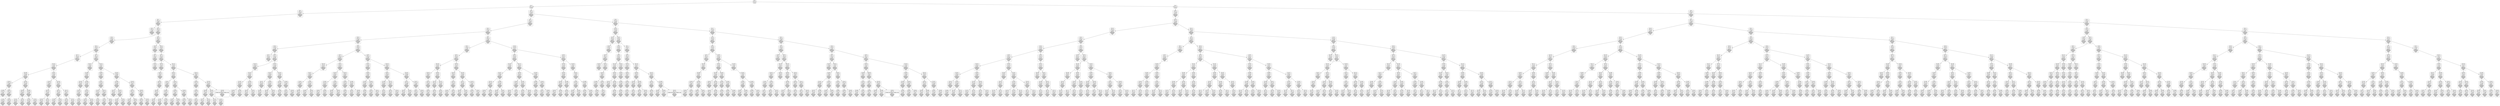 digraph g {
node [shape = Mrecord];
nodo0[label="{EO: 0|cost: 0.0|A: null}"]
nodo1[label="{EO: 1|cost: 1.0|A: GoA5}"]
nodo3[label="{EO: 3|cost: 2.0|A: GoA3|Posicion:\nA5
Infectados:\n1
Escapados:\n
posicion:\nK2
}"]
nodo7[label="{EO: 7|cost: 3.0|A: GoA2|Posicion:\nA3
Infectados:\n1
Escapados:\n
posicion:\nK2
}"]
nodo13[label="{EO: 13|cost: 4.0|A: GoA1|Posicion:\nA2
Infectados:\n1
Escapados:\n
posicion:\nK2
}"]

nodo7 -> nodo13;
nodo14[label="{EO: 14|cost: 4.0|A: GoD2|Posicion:\nA2
Infectados:\n1
Escapados:\n
posicion:\nK2
}"]
nodo24[label="{EO: 24|cost: 5.0|A: GoD3|Posicion:\nD2
Infectados:\n1
Escapados:\n
posicion:\nK2
}"]
nodo42[label="{EO: 42|cost: 6.0|A: GoD5|Posicion:\nD3
Infectados:\n1
Escapados:\n
posicion:\nK2
}"]
nodo73[label="{EO: 73|cost: 7.0|A: GoD6|Posicion:\nD5
Infectados:\n1
Escapados:\n
posicion:\nK2
}"]
nodo122[label="{EO: 122|cost: 8.0|A: GoD7|Posicion:\nD6
Infectados:\n1
Escapados:\n
posicion:\nK2
}"]
nodo206[label="{EO: 206|cost: 9.0|A: GoD8|Posicion:\nD7
Infectados:\n1
Escapados:\n
posicion:\nK2
}"]
nodo341[label="{EO: 341|cost: 10.0|A: GoA8|Posicion:\nD8
Infectados:\n1
Escapados:\n
posicion:\nK2
}"]
nodo566[label="{EO: 566|cost: 11.0|A: GoA7|Posicion:\nA8
Infectados:\n1
Escapados:\n
posicion:\nK2
}"]

nodo341 -> nodo566;
nodo567[label="{EO: 567|cost: 11.0|A: GoA9|Posicion:\nA8
Infectados:\n1
Escapados:\n
posicion:\nK2
}"]
nodo940[label="{EO: 940|cost: 12.0|A: GoA10|Posicion:\nA9
Infectados:\n1
Escapados:\n
posicion:\nK2
}"]

nodo567 -> nodo940;
nodo941[label="{EO: 941|cost: 12.0|A: GoD9|Posicion:\nA9
Infectados:\n1
Escapados:\n
posicion:\nK2
}"]

nodo567 -> nodo941;

nodo341 -> nodo567;

nodo206 -> nodo341;
nodo342[label="{EO: 342|cost: 10.0|A: GoD9|Posicion:\nD8
Infectados:\n1
Escapados:\n
posicion:\nK2
}"]
nodo568[label="{EO: 568|cost: 11.0|A: GoD10|Posicion:\nD9
Infectados:\n1
Escapados:\n
posicion:\nK2
}"]
nodo942[label="{EO: 942|cost: 12.0|A: GoC10|Posicion:\nD10
Infectados:\n1
Escapados:\n
posicion:\nK2
}"]

nodo568 -> nodo942;
nodo943[label="{EO: 943|cost: 12.0|A: GoD11|Posicion:\nD10
Infectados:\n1
Escapados:\n
posicion:\nK2
}"]

nodo568 -> nodo943;

nodo342 -> nodo568;
nodo569[label="{EO: 569|cost: 11.0|A: GoE9|Posicion:\nD9
Infectados:\n1
Escapados:\n
posicion:\nK2
}"]
nodo944[label="{EO: 944|cost: 12.0|A: GoE8|Posicion:\nE9
Infectados:\n1
Escapados:\n
posicion:\nK2
}"]

nodo569 -> nodo944;
nodo945[label="{EO: 945|cost: 12.0|A: GoF9|Posicion:\nE9
Infectados:\n1
Escapados:\n
posicion:\nK2
}"]

nodo569 -> nodo945;

nodo342 -> nodo569;

nodo206 -> nodo342;

nodo122 -> nodo206;
nodo207[label="{EO: 207|cost: 9.0|A: GoE7|Posicion:\nD7
Infectados:\n1
Escapados:\n
posicion:\nK2
}"]
nodo343[label="{EO: 343|cost: 10.0|A: GoE6|Posicion:\nE7
Infectados:\n1
Escapados:\n
posicion:\nK2
}"]
nodo570[label="{EO: 570|cost: 11.0|A: GoE5|Posicion:\nE6
Infectados:\n1
Escapados:\n
posicion:\nK2
}"]
nodo946[label="{EO: 946|cost: 12.0|A: GoE3|Posicion:\nE5
Infectados:\n1
Escapados:\n
posicion:\nK2
}"]

nodo570 -> nodo946;
nodo947[label="{EO: 947|cost: 12.0|A: GoF5|Posicion:\nE5
Infectados:\n1
Escapados:\n
posicion:\nK2
}"]

nodo570 -> nodo947;

nodo343 -> nodo570;

nodo207 -> nodo343;
nodo344[label="{EO: 344|cost: 10.0|A: GoF7|Posicion:\nE7
Infectados:\n1
Escapados:\n
posicion:\nK2
}"]
nodo571[label="{EO: 571|cost: 11.0|A: GoF8|Posicion:\nF7
Infectados:\n1
Escapados:\n
posicion:\nK2
}"]
nodo948[label="{EO: 948|cost: 12.0|A: GoE8|Posicion:\nF8
Infectados:\n1
Escapados:\n
posicion:\nK2
}"]

nodo571 -> nodo948;
nodo949[label="{EO: 949|cost: 12.0|A: GoF9|Posicion:\nF8
Infectados:\n1
Escapados:\n
posicion:\nK2
}"]

nodo571 -> nodo949;

nodo344 -> nodo571;
nodo572[label="{EO: 572|cost: 11.0|A: GoG7|Posicion:\nF7
Infectados:\n1
Escapados:\n
posicion:\nK2
}"]
nodo950[label="{EO: 950|cost: 12.0|A: GoG6|Posicion:\nG7
Infectados:\n1
Escapados:\n
posicion:\nK2
}"]

nodo572 -> nodo950;
nodo951[label="{EO: 951|cost: 12.0|A: GoH7|Posicion:\nG7
Infectados:\n1
Escapados:\n
posicion:\nK2
}"]

nodo572 -> nodo951;

nodo344 -> nodo572;

nodo207 -> nodo344;

nodo122 -> nodo207;

nodo73 -> nodo122;

nodo42 -> nodo73;
nodo74[label="{EO: 74|cost: 7.0|A: GoE5|Posicion:\nD5
Infectados:\n1
Escapados:\n
posicion:\nK2
}"]
nodo123[label="{EO: 123|cost: 8.0|A: GoE3|Posicion:\nE5
Infectados:\n1
Escapados:\n
posicion:\nK2
}"]
nodo208[label="{EO: 208|cost: 9.0|A: GoE2|Posicion:\nE3
Infectados:\n1
Escapados:\n
posicion:\nK2
}"]
nodo345[label="{EO: 345|cost: 10.0|A: GoE1|Posicion:\nE2
Infectados:\n1
Escapados:\n
posicion:\nK2
}"]
nodo573[label="{EO: 573|cost: 11.0|A: GoD1|Posicion:\nE1
Infectados:\n1
Escapados:\n
posicion:\nK2
}"]
nodo952[label="{EO: 952|cost: 12.0|A: GoA1|Posicion:\nD1
Infectados:\n1
Escapados:\n
posicion:\nK2
}"]

nodo573 -> nodo952;

nodo345 -> nodo573;

nodo208 -> nodo345;
nodo346[label="{EO: 346|cost: 10.0|A: GoF2|Posicion:\nE2
Infectados:\n1
Escapados:\n
posicion:\nK2
}"]
nodo574[label="{EO: 574|cost: 11.0|A: GoH2|Posicion:\nF2
Infectados:\n1
Escapados:\n
posicion:\nK2
}"]
nodo953[label="{EO: 953|cost: 12.0|A: GoH1|Posicion:\nH2
Infectados:\n1
Escapados:\n
posicion:\nK2
}"]

nodo574 -> nodo953;
nodo954[label="{EO: 954|cost: 12.0|A: GoI2|Posicion:\nH2
Infectados:\n1
Escapados:\n
posicion:\nK2
}"]

nodo574 -> nodo954;

nodo346 -> nodo574;

nodo208 -> nodo346;

nodo123 -> nodo208;

nodo74 -> nodo123;
nodo124[label="{EO: 124|cost: 8.0|A: GoF5|Posicion:\nE5
Infectados:\n1
Escapados:\n
posicion:\nK2
}"]
nodo209[label="{EO: 209|cost: 9.0|A: GoF6|Posicion:\nF5
Infectados:\n1
Escapados:\n
posicion:\nK2
}"]
nodo347[label="{EO: 347|cost: 10.0|A: GoG6|Posicion:\nF6
Infectados:\n1
Escapados:\n
posicion:\nK2
}"]
nodo575[label="{EO: 575|cost: 11.0|A: GoG7|Posicion:\nG6
Infectados:\n1
Escapados:\n
posicion:\nK2
}"]
nodo955[label="{EO: 955|cost: 12.0|A: GoH7|Posicion:\nG7
Infectados:\n1
Escapados:\n
posicion:\nK2
}"]

nodo575 -> nodo955;

nodo347 -> nodo575;
nodo576[label="{EO: 576|cost: 11.0|A: GoH6|Posicion:\nG6
Infectados:\n1
Escapados:\n
posicion:\nK2
}"]
nodo956[label="{EO: 956|cost: 12.0|A: GoH5|Posicion:\nH6
Infectados:\n1
Escapados:\n
posicion:\nK2
}"]

nodo576 -> nodo956;
nodo957[label="{EO: 957|cost: 12.0|A: GoI6|Posicion:\nH6
Infectados:\n1
Escapados:\n
posicion:\nK2
}"]

nodo576 -> nodo957;

nodo347 -> nodo576;

nodo209 -> nodo347;

nodo124 -> nodo209;
nodo210[label="{EO: 210|cost: 9.0|A: GoH5|Posicion:\nF5
Infectados:\n1
Escapados:\n
posicion:\nK2
}"]
nodo348[label="{EO: 348|cost: 10.0|A: GoH4|Posicion:\nH5
Infectados:\n1
Escapados:\n
posicion:\nK2
}"]
nodo577[label="{EO: 577|cost: 11.0|A: GoF4|Posicion:\nH4
Infectados:\n1
Escapados:\n
posicion:\nK2
}"]

nodo348 -> nodo577;
nodo578[label="{EO: 578|cost: 11.0|A: GoH3|Posicion:\nH4
Infectados:\n1
Escapados:\n
posicion:\nK2
}"]
nodo958[label="{EO: 958|cost: 12.0|A: GoF3|Posicion:\nH3
Infectados:\n1
Escapados:\n
posicion:\nK2
}"]

nodo578 -> nodo958;
nodo959[label="{EO: 959|cost: 12.0|A: GoH2|Posicion:\nH3
Infectados:\n1
Escapados:\n
posicion:\nK2
}"]

nodo578 -> nodo959;

nodo348 -> nodo578;

nodo210 -> nodo348;
nodo349[label="{EO: 349|cost: 10.0|A: GoI5|Posicion:\nH5
Infectados:\n1
Escapados:\n
posicion:\nK2
}"]
nodo579[label="{EO: 579|cost: 11.0|A: GoI6|Posicion:\nI5
Infectados:\n1
Escapados:\n
posicion:\nK2
}"]
nodo960[label="{EO: 960|cost: 12.0|A: GoH6|Posicion:\nI6
Infectados:\n1
Escapados:\n
posicion:\nK2
}"]

nodo579 -> nodo960;
nodo961[label="{EO: 961|cost: 12.0|A: GoI7|Posicion:\nI6
Infectados:\n1
Escapados:\n
posicion:\nK2
}"]

nodo579 -> nodo961;

nodo349 -> nodo579;
nodo580[label="{EO: 580|cost: 11.0|A: GoJ5|Posicion:\nI5
Infectados:\n1
Escapados:\n
posicion:\nK2
}"]
nodo962[label="{EO: 962|cost: 12.0|A: GoJ3|Posicion:\nJ5
Infectados:\n1
Escapados:\n
posicion:\nK2
}"]

nodo580 -> nodo962;
nodo963[label="{EO: 963|cost: 12.0|A: GoK5|Posicion:\nJ5
Infectados:\n1
Escapados:\n
posicion:\nK2
}"]

nodo580 -> nodo963;

nodo349 -> nodo580;

nodo210 -> nodo349;

nodo124 -> nodo210;

nodo74 -> nodo124;

nodo42 -> nodo74;

nodo24 -> nodo42;

nodo14 -> nodo24;
nodo25[label="{EO: 25|cost: 5.0|A: GoE2|Posicion:\nD2
Infectados:\n1
Escapados:\n
posicion:\nK2
}"]
nodo43[label="{EO: 43|cost: 6.0|A: GoE1|Posicion:\nE2
Infectados:\n1
Escapados:\n
posicion:\nK2
}"]
nodo75[label="{EO: 75|cost: 7.0|A: GoD1|Posicion:\nE1
Infectados:\n1
Escapados:\n
posicion:\nK2
}"]
nodo125[label="{EO: 125|cost: 8.0|A: GoA1|Posicion:\nD1
Infectados:\n1
Escapados:\n
posicion:\nK2
}"]

nodo75 -> nodo125;

nodo43 -> nodo75;

nodo25 -> nodo43;
nodo44[label="{EO: 44|cost: 6.0|A: GoF2|Posicion:\nE2
Infectados:\n1
Escapados:\n
posicion:\nK2
}"]
nodo76[label="{EO: 76|cost: 7.0|A: GoH2|Posicion:\nF2
Infectados:\n1
Escapados:\n
posicion:\nK2
}"]
nodo126[label="{EO: 126|cost: 8.0|A: GoH1|Posicion:\nH2
Infectados:\n1
Escapados:\n
posicion:\nK2
}"]
nodo211[label="{EO: 211|cost: 9.0|A: GoF1|Posicion:\nH1
Infectados:\n1
Escapados:\n
posicion:\nK2
}"]
nodo350[label="{EO: 350|cost: 10.0|A: GoE1|Posicion:\nF1
Infectados:\n1
Escapados:\n
posicion:\nK2
}"]
nodo581[label="{EO: 581|cost: 11.0|A: GoD1|Posicion:\nE1
Infectados:\n1
Escapados:\n
posicion:\nK2
}"]
nodo964[label="{EO: 964|cost: 12.0|A: GoA1|Posicion:\nD1
Infectados:\n1
Escapados:\n
posicion:\nK2
}"]

nodo581 -> nodo964;

nodo350 -> nodo581;

nodo211 -> nodo350;

nodo126 -> nodo211;

nodo76 -> nodo126;
nodo127[label="{EO: 127|cost: 8.0|A: GoI2|Posicion:\nH2
Infectados:\n1
Escapados:\n
posicion:\nK2
}"]
nodo212[label="{EO: 212|cost: 9.0|A: GoI3|Posicion:\nI2
Infectados:\n1
Escapados:\n
posicion:\nK2
}"]
nodo351[label="{EO: 351|cost: 10.0|A: GoH3|Posicion:\nI3
Infectados:\n1
Escapados:\n
posicion:\nK2
}"]
nodo582[label="{EO: 582|cost: 11.0|A: GoF3|Posicion:\nH3
Infectados:\n1
Escapados:\n
posicion:\nK2
}"]
nodo965[label="{EO: 965|cost: 12.0|A: GoE3|Posicion:\nF3
Infectados:\n1
Escapados:\n
posicion:\nK2
}"]

nodo582 -> nodo965;
nodo966[label="{EO: 966|cost: 12.0|A: GoF4|Posicion:\nF3
Infectados:\n1
Escapados:\n
posicion:\nK2
}"]

nodo582 -> nodo966;

nodo351 -> nodo582;

nodo212 -> nodo351;
nodo352[label="{EO: 352|cost: 10.0|A: GoI5|Posicion:\nI3
Infectados:\n1
Escapados:\n
posicion:\nK2
}"]
nodo583[label="{EO: 583|cost: 11.0|A: GoI6|Posicion:\nI5
Infectados:\n1
Escapados:\n
posicion:\nK2
}"]
nodo967[label="{EO: 967|cost: 12.0|A: GoH6|Posicion:\nI6
Infectados:\n1
Escapados:\n
posicion:\nK2
}"]

nodo583 -> nodo967;
nodo968[label="{EO: 968|cost: 12.0|A: GoI7|Posicion:\nI6
Infectados:\n1
Escapados:\n
posicion:\nK2
}"]

nodo583 -> nodo968;

nodo352 -> nodo583;
nodo584[label="{EO: 584|cost: 11.0|A: GoJ5|Posicion:\nI5
Infectados:\n1
Escapados:\n
posicion:\nK2
}"]
nodo969[label="{EO: 969|cost: 12.0|A: GoJ3|Posicion:\nJ5
Infectados:\n1
Escapados:\n
posicion:\nK2
}"]

nodo584 -> nodo969;
nodo970[label="{EO: 970|cost: 12.0|A: GoK5|Posicion:\nJ5
Infectados:\n1
Escapados:\n
posicion:\nK2
}"]

nodo584 -> nodo970;

nodo352 -> nodo584;

nodo212 -> nodo352;

nodo127 -> nodo212;
nodo213[label="{EO: 213|cost: 9.0|A: GoJ2|Posicion:\nI2
Infectados:\n1
Escapados:\n
posicion:\nK2
}"]
nodo353[label="{EO: 353|cost: 10.0|A: GoJ1|Posicion:\nJ2
Infectados:\n1
Escapados:\n
posicion:\nK2
}"]
nodo585[label="{EO: 585|cost: 11.0|A: GoI1|Posicion:\nJ1
Infectados:\n1
Escapados:\n
posicion:\nK2
}"]
nodo971[label="{EO: 971|cost: 12.0|A: GoH1|Posicion:\nI1
Infectados:\n1
Escapados:\n
posicion:\nK2
}"]

nodo585 -> nodo971;

nodo353 -> nodo585;

nodo213 -> nodo353;
nodo354[label="{EO: 354|cost: 10.0|A: GoK2|Posicion:\nJ2
Infectados:\n1
Escapados:\n
posicion:\nK2
}"]
nodo586[label="{EO: 586|cost: 11.0|A: GoK3|Posicion:\nK2
Infectados:\n1
Escapados:\n
posicion:\nK2
}"]
nodo972[label="{EO: 972|cost: 12.0|A: GoJ3|Posicion:\nK3
Infectados:\n1
Escapados:\n
posicion:\nK2
}"]

nodo586 -> nodo972;
nodo973[label="{EO: 973|cost: 12.0|A: GoK5|Posicion:\nK3
Infectados:\n1
Escapados:\n
posicion:\nK2
}"]

nodo586 -> nodo973;

nodo354 -> nodo586;
nodo587[label="{EO: 587|cost: 11.0|A: GoL2|Posicion:\nK2
Infectados:\n1
Escapados:\n
posicion:\nK2
}"]
nodo974[label="{EO: 974|cost: 12.0|A: GoL1|Posicion:\nL2
Infectados:\n1
Escapados:\n
posicion:\nK2
}"]

nodo587 -> nodo974;
nodo975[label="{EO: 975|cost: 12.0|A: GoM2|Posicion:\nL2
Infectados:\n1
Escapados:\n
posicion:\nK2
}"]

nodo587 -> nodo975;

nodo354 -> nodo587;
nodo588[label="{EO: 588|cost: 11.0|A: Hacer la ley, multar y mandar a casa.|Posicion:\nK2
Infectados:\n1
Escapados:\n
posicion:\nK2
}"]

nodo354 -> nodo588;

nodo213 -> nodo354;

nodo127 -> nodo213;

nodo76 -> nodo127;

nodo44 -> nodo76;

nodo25 -> nodo44;

nodo14 -> nodo25;

nodo7 -> nodo14;

nodo3 -> nodo7;

nodo1 -> nodo3;
nodo4[label="{EO: 4|cost: 2.0|A: GoD5|Posicion:\nA5
Infectados:\n1
Escapados:\n
posicion:\nK2
}"]
nodo8[label="{EO: 8|cost: 3.0|A: GoD6|Posicion:\nD5
Infectados:\n1
Escapados:\n
posicion:\nK2
}"]
nodo15[label="{EO: 15|cost: 4.0|A: GoD7|Posicion:\nD6
Infectados:\n1
Escapados:\n
posicion:\nK2
}"]
nodo26[label="{EO: 26|cost: 5.0|A: GoD8|Posicion:\nD7
Infectados:\n1
Escapados:\n
posicion:\nK2
}"]
nodo45[label="{EO: 45|cost: 6.0|A: GoA8|Posicion:\nD8
Infectados:\n1
Escapados:\n
posicion:\nK2
}"]
nodo77[label="{EO: 77|cost: 7.0|A: GoA7|Posicion:\nA8
Infectados:\n1
Escapados:\n
posicion:\nK2
}"]

nodo45 -> nodo77;
nodo78[label="{EO: 78|cost: 7.0|A: GoA9|Posicion:\nA8
Infectados:\n1
Escapados:\n
posicion:\nK2
}"]
nodo128[label="{EO: 128|cost: 8.0|A: GoA10|Posicion:\nA9
Infectados:\n1
Escapados:\n
posicion:\nK2
}"]
nodo214[label="{EO: 214|cost: 9.0|A: GoA11|Posicion:\nA10
Infectados:\n1
Escapados:\n
posicion:\nK2
}"]
nodo355[label="{EO: 355|cost: 10.0|A: GoA12|Posicion:\nA11
Infectados:\n1
Escapados:\n
posicion:\nK2
}"]
nodo589[label="{EO: 589|cost: 11.0|A: GoA14|Posicion:\nA12
Infectados:\n1
Escapados:\n
posicion:\nK2
}"]

nodo355 -> nodo589;
nodo590[label="{EO: 590|cost: 11.0|A: GoC12|Posicion:\nA12
Infectados:\n1
Escapados:\n
posicion:\nK2
}"]

nodo355 -> nodo590;

nodo214 -> nodo355;
nodo356[label="{EO: 356|cost: 10.0|A: GoC11|Posicion:\nA11
Infectados:\n1
Escapados:\n
posicion:\nK2
}"]
nodo591[label="{EO: 591|cost: 11.0|A: GoC10|Posicion:\nC11
Infectados:\n1
Escapados:\n
posicion:\nK2
}"]

nodo356 -> nodo591;
nodo592[label="{EO: 592|cost: 11.0|A: GoD11|Posicion:\nC11
Infectados:\n1
Escapados:\n
posicion:\nK2
}"]

nodo356 -> nodo592;

nodo214 -> nodo356;

nodo128 -> nodo214;

nodo78 -> nodo128;
nodo129[label="{EO: 129|cost: 8.0|A: GoD9|Posicion:\nA9
Infectados:\n1
Escapados:\n
posicion:\nK2
}"]
nodo215[label="{EO: 215|cost: 9.0|A: GoD10|Posicion:\nD9
Infectados:\n1
Escapados:\n
posicion:\nK2
}"]
nodo357[label="{EO: 357|cost: 10.0|A: GoC10|Posicion:\nD10
Infectados:\n1
Escapados:\n
posicion:\nK2
}"]
nodo593[label="{EO: 593|cost: 11.0|A: GoA10|Posicion:\nC10
Infectados:\n1
Escapados:\n
posicion:\nK2
}"]

nodo357 -> nodo593;

nodo215 -> nodo357;
nodo358[label="{EO: 358|cost: 10.0|A: GoD11|Posicion:\nD10
Infectados:\n1
Escapados:\n
posicion:\nK2
}"]
nodo594[label="{EO: 594|cost: 11.0|A: GoD12|Posicion:\nD11
Infectados:\n1
Escapados:\n
posicion:\nK2
}"]

nodo358 -> nodo594;
nodo595[label="{EO: 595|cost: 11.0|A: GoE11|Posicion:\nD11
Infectados:\n1
Escapados:\n
posicion:\nK2
}"]

nodo358 -> nodo595;

nodo215 -> nodo358;

nodo129 -> nodo215;
nodo216[label="{EO: 216|cost: 9.0|A: GoE9|Posicion:\nD9
Infectados:\n1
Escapados:\n
posicion:\nK2
}"]
nodo359[label="{EO: 359|cost: 10.0|A: GoE8|Posicion:\nE9
Infectados:\n1
Escapados:\n
posicion:\nK2
}"]
nodo596[label="{EO: 596|cost: 11.0|A: GoE7|Posicion:\nE8
Infectados:\n1
Escapados:\n
posicion:\nK2
}"]

nodo359 -> nodo596;

nodo216 -> nodo359;
nodo360[label="{EO: 360|cost: 10.0|A: GoF9|Posicion:\nE9
Infectados:\n1
Escapados:\n
posicion:\nK2
}"]
nodo597[label="{EO: 597|cost: 11.0|A: GoF10|Posicion:\nF9
Infectados:\n1
Escapados:\n
posicion:\nK2
}"]

nodo360 -> nodo597;
nodo598[label="{EO: 598|cost: 11.0|A: GoH9|Posicion:\nF9
Infectados:\n1
Escapados:\n
posicion:\nK2
}"]

nodo360 -> nodo598;

nodo216 -> nodo360;

nodo129 -> nodo216;

nodo78 -> nodo129;

nodo45 -> nodo78;

nodo26 -> nodo45;
nodo46[label="{EO: 46|cost: 6.0|A: GoD9|Posicion:\nD8
Infectados:\n1
Escapados:\n
posicion:\nK2
}"]
nodo79[label="{EO: 79|cost: 7.0|A: GoD10|Posicion:\nD9
Infectados:\n1
Escapados:\n
posicion:\nK2
}"]
nodo130[label="{EO: 130|cost: 8.0|A: GoC10|Posicion:\nD10
Infectados:\n1
Escapados:\n
posicion:\nK2
}"]
nodo217[label="{EO: 217|cost: 9.0|A: GoA10|Posicion:\nC10
Infectados:\n1
Escapados:\n
posicion:\nK2
}"]
nodo361[label="{EO: 361|cost: 10.0|A: GoA9|Posicion:\nA10
Infectados:\n1
Escapados:\n
posicion:\nK2
}"]
nodo599[label="{EO: 599|cost: 11.0|A: GoA8|Posicion:\nA9
Infectados:\n1
Escapados:\n
posicion:\nK2
}"]

nodo361 -> nodo599;

nodo217 -> nodo361;
nodo362[label="{EO: 362|cost: 10.0|A: GoA11|Posicion:\nA10
Infectados:\n1
Escapados:\n
posicion:\nK2
}"]
nodo600[label="{EO: 600|cost: 11.0|A: GoA12|Posicion:\nA11
Infectados:\n1
Escapados:\n
posicion:\nK2
}"]

nodo362 -> nodo600;
nodo601[label="{EO: 601|cost: 11.0|A: GoC11|Posicion:\nA11
Infectados:\n1
Escapados:\n
posicion:\nK2
}"]

nodo362 -> nodo601;

nodo217 -> nodo362;

nodo130 -> nodo217;

nodo79 -> nodo130;
nodo131[label="{EO: 131|cost: 8.0|A: GoD11|Posicion:\nD10
Infectados:\n1
Escapados:\n
posicion:\nK2
}"]
nodo218[label="{EO: 218|cost: 9.0|A: GoD12|Posicion:\nD11
Infectados:\n1
Escapados:\n
posicion:\nK2
}"]
nodo363[label="{EO: 363|cost: 10.0|A: GoC12|Posicion:\nD12
Infectados:\n1
Escapados:\n
posicion:\nK2
}"]
nodo602[label="{EO: 602|cost: 11.0|A: GoA12|Posicion:\nC12
Infectados:\n1
Escapados:\n
posicion:\nK2
}"]

nodo363 -> nodo602;
nodo603[label="{EO: 603|cost: 11.0|A: GoC11|Posicion:\nC12
Infectados:\n1
Escapados:\n
posicion:\nK2
}"]

nodo363 -> nodo603;

nodo218 -> nodo363;
nodo364[label="{EO: 364|cost: 10.0|A: GoD13|Posicion:\nD12
Infectados:\n1
Escapados:\n
posicion:\nK2
}"]
nodo604[label="{EO: 604|cost: 11.0|A: GoD14|Posicion:\nD13
Infectados:\n1
Escapados:\n
posicion:\nK2
}"]

nodo364 -> nodo604;
nodo605[label="{EO: 605|cost: 11.0|A: GoE13|Posicion:\nD13
Infectados:\n1
Escapados:\n
posicion:\nK2
}"]

nodo364 -> nodo605;

nodo218 -> nodo364;

nodo131 -> nodo218;
nodo219[label="{EO: 219|cost: 9.0|A: GoE11|Posicion:\nD11
Infectados:\n1
Escapados:\n
posicion:\nK2
}"]
nodo365[label="{EO: 365|cost: 10.0|A: GoE10|Posicion:\nE11
Infectados:\n1
Escapados:\n
posicion:\nK2
}"]
nodo606[label="{EO: 606|cost: 11.0|A: GoE9|Posicion:\nE10
Infectados:\n1
Escapados:\n
posicion:\nK2
}"]

nodo365 -> nodo606;

nodo219 -> nodo365;
nodo366[label="{EO: 366|cost: 10.0|A: GoF11|Posicion:\nE11
Infectados:\n1
Escapados:\n
posicion:\nK2
}"]
nodo607[label="{EO: 607|cost: 11.0|A: GoF12|Posicion:\nF11
Infectados:\n1
Escapados:\n
posicion:\nK2
}"]

nodo366 -> nodo607;
nodo608[label="{EO: 608|cost: 11.0|A: GoH11|Posicion:\nF11
Infectados:\n1
Escapados:\n
posicion:\nK2
}"]

nodo366 -> nodo608;

nodo219 -> nodo366;

nodo131 -> nodo219;

nodo79 -> nodo131;

nodo46 -> nodo79;
nodo80[label="{EO: 80|cost: 7.0|A: GoE9|Posicion:\nD9
Infectados:\n1
Escapados:\n
posicion:\nK2
}"]
nodo132[label="{EO: 132|cost: 8.0|A: GoE8|Posicion:\nE9
Infectados:\n1
Escapados:\n
posicion:\nK2
}"]
nodo220[label="{EO: 220|cost: 9.0|A: GoE7|Posicion:\nE8
Infectados:\n1
Escapados:\n
posicion:\nK2
}"]
nodo367[label="{EO: 367|cost: 10.0|A: GoE6|Posicion:\nE7
Infectados:\n1
Escapados:\n
posicion:\nK2
}"]
nodo609[label="{EO: 609|cost: 11.0|A: GoE5|Posicion:\nE6
Infectados:\n1
Escapados:\n
posicion:\nK2
}"]

nodo367 -> nodo609;

nodo220 -> nodo367;
nodo368[label="{EO: 368|cost: 10.0|A: GoF7|Posicion:\nE7
Infectados:\n1
Escapados:\n
posicion:\nK2
}"]
nodo610[label="{EO: 610|cost: 11.0|A: GoF8|Posicion:\nF7
Infectados:\n1
Escapados:\n
posicion:\nK2
}"]

nodo368 -> nodo610;
nodo611[label="{EO: 611|cost: 11.0|A: GoG7|Posicion:\nF7
Infectados:\n1
Escapados:\n
posicion:\nK2
}"]

nodo368 -> nodo611;

nodo220 -> nodo368;

nodo132 -> nodo220;

nodo80 -> nodo132;
nodo133[label="{EO: 133|cost: 8.0|A: GoF9|Posicion:\nE9
Infectados:\n1
Escapados:\n
posicion:\nK2
}"]
nodo221[label="{EO: 221|cost: 9.0|A: GoF10|Posicion:\nF9
Infectados:\n1
Escapados:\n
posicion:\nK2
}"]
nodo369[label="{EO: 369|cost: 10.0|A: GoE10|Posicion:\nF10
Infectados:\n1
Escapados:\n
posicion:\nK2
}"]
nodo612[label="{EO: 612|cost: 11.0|A: GoD10|Posicion:\nE10
Infectados:\n1
Escapados:\n
posicion:\nK2
}"]

nodo369 -> nodo612;

nodo221 -> nodo369;
nodo370[label="{EO: 370|cost: 10.0|A: GoF11|Posicion:\nF10
Infectados:\n1
Escapados:\n
posicion:\nK2
}"]
nodo613[label="{EO: 613|cost: 11.0|A: GoF12|Posicion:\nF11
Infectados:\n1
Escapados:\n
posicion:\nK2
}"]

nodo370 -> nodo613;
nodo614[label="{EO: 614|cost: 11.0|A: GoH11|Posicion:\nF11
Infectados:\n1
Escapados:\n
posicion:\nK2
}"]

nodo370 -> nodo614;

nodo221 -> nodo370;

nodo133 -> nodo221;
nodo222[label="{EO: 222|cost: 9.0|A: GoH9|Posicion:\nF9
Infectados:\n1
Escapados:\n
posicion:\nK2
}"]
nodo371[label="{EO: 371|cost: 10.0|A: GoH8|Posicion:\nH9
Infectados:\n1
Escapados:\n
posicion:\nK2
}"]
nodo615[label="{EO: 615|cost: 11.0|A: GoF8|Posicion:\nH8
Infectados:\n1
Escapados:\n
posicion:\nK2
}"]

nodo371 -> nodo615;
nodo616[label="{EO: 616|cost: 11.0|A: GoH7|Posicion:\nH8
Infectados:\n1
Escapados:\n
posicion:\nK2
}"]

nodo371 -> nodo616;

nodo222 -> nodo371;
nodo372[label="{EO: 372|cost: 10.0|A: GoI9|Posicion:\nH9
Infectados:\n1
Escapados:\n
posicion:\nK2
}"]
nodo617[label="{EO: 617|cost: 11.0|A: GoI10|Posicion:\nI9
Infectados:\n1
Escapados:\n
posicion:\nK2
}"]

nodo372 -> nodo617;
nodo618[label="{EO: 618|cost: 11.0|A: GoJ9|Posicion:\nI9
Infectados:\n1
Escapados:\n
posicion:\nK2
}"]

nodo372 -> nodo618;

nodo222 -> nodo372;

nodo133 -> nodo222;

nodo80 -> nodo133;

nodo46 -> nodo80;

nodo26 -> nodo46;

nodo15 -> nodo26;
nodo27[label="{EO: 27|cost: 5.0|A: GoE7|Posicion:\nD7
Infectados:\n1
Escapados:\n
posicion:\nK2
}"]
nodo47[label="{EO: 47|cost: 6.0|A: GoE6|Posicion:\nE7
Infectados:\n1
Escapados:\n
posicion:\nK2
}"]
nodo81[label="{EO: 81|cost: 7.0|A: GoE5|Posicion:\nE6
Infectados:\n1
Escapados:\n
posicion:\nK2
}"]
nodo134[label="{EO: 134|cost: 8.0|A: GoE3|Posicion:\nE5
Infectados:\n1
Escapados:\n
posicion:\nK2
}"]
nodo223[label="{EO: 223|cost: 9.0|A: GoD3|Posicion:\nE3
Infectados:\n1
Escapados:\n
posicion:\nK2
}"]
nodo373[label="{EO: 373|cost: 10.0|A: GoA3|Posicion:\nD3
Infectados:\n1
Escapados:\n
posicion:\nK2
}"]
nodo619[label="{EO: 619|cost: 11.0|A: GoA2|Posicion:\nA3
Infectados:\n1
Escapados:\n
posicion:\nK2
}"]

nodo373 -> nodo619;

nodo223 -> nodo373;

nodo134 -> nodo223;
nodo224[label="{EO: 224|cost: 9.0|A: GoE2|Posicion:\nE3
Infectados:\n1
Escapados:\n
posicion:\nK2
}"]
nodo374[label="{EO: 374|cost: 10.0|A: GoE1|Posicion:\nE2
Infectados:\n1
Escapados:\n
posicion:\nK2
}"]
nodo620[label="{EO: 620|cost: 11.0|A: GoD1|Posicion:\nE1
Infectados:\n1
Escapados:\n
posicion:\nK2
}"]

nodo374 -> nodo620;

nodo224 -> nodo374;
nodo375[label="{EO: 375|cost: 10.0|A: GoF2|Posicion:\nE2
Infectados:\n1
Escapados:\n
posicion:\nK2
}"]
nodo621[label="{EO: 621|cost: 11.0|A: GoH2|Posicion:\nF2
Infectados:\n1
Escapados:\n
posicion:\nK2
}"]

nodo375 -> nodo621;

nodo224 -> nodo375;

nodo134 -> nodo224;

nodo81 -> nodo134;
nodo135[label="{EO: 135|cost: 8.0|A: GoF5|Posicion:\nE5
Infectados:\n1
Escapados:\n
posicion:\nK2
}"]
nodo225[label="{EO: 225|cost: 9.0|A: GoF6|Posicion:\nF5
Infectados:\n1
Escapados:\n
posicion:\nK2
}"]
nodo376[label="{EO: 376|cost: 10.0|A: GoG6|Posicion:\nF6
Infectados:\n1
Escapados:\n
posicion:\nK2
}"]
nodo622[label="{EO: 622|cost: 11.0|A: GoG7|Posicion:\nG6
Infectados:\n1
Escapados:\n
posicion:\nK2
}"]

nodo376 -> nodo622;
nodo623[label="{EO: 623|cost: 11.0|A: GoH6|Posicion:\nG6
Infectados:\n1
Escapados:\n
posicion:\nK2
}"]

nodo376 -> nodo623;

nodo225 -> nodo376;

nodo135 -> nodo225;
nodo226[label="{EO: 226|cost: 9.0|A: GoH5|Posicion:\nF5
Infectados:\n1
Escapados:\n
posicion:\nK2
}"]
nodo377[label="{EO: 377|cost: 10.0|A: GoH4|Posicion:\nH5
Infectados:\n1
Escapados:\n
posicion:\nK2
}"]
nodo624[label="{EO: 624|cost: 11.0|A: GoF4|Posicion:\nH4
Infectados:\n1
Escapados:\n
posicion:\nK2
}"]

nodo377 -> nodo624;
nodo625[label="{EO: 625|cost: 11.0|A: GoH3|Posicion:\nH4
Infectados:\n1
Escapados:\n
posicion:\nK2
}"]

nodo377 -> nodo625;

nodo226 -> nodo377;
nodo378[label="{EO: 378|cost: 10.0|A: GoI5|Posicion:\nH5
Infectados:\n1
Escapados:\n
posicion:\nK2
}"]
nodo626[label="{EO: 626|cost: 11.0|A: GoI6|Posicion:\nI5
Infectados:\n1
Escapados:\n
posicion:\nK2
}"]

nodo378 -> nodo626;
nodo627[label="{EO: 627|cost: 11.0|A: GoJ5|Posicion:\nI5
Infectados:\n1
Escapados:\n
posicion:\nK2
}"]

nodo378 -> nodo627;

nodo226 -> nodo378;

nodo135 -> nodo226;

nodo81 -> nodo135;

nodo47 -> nodo81;

nodo27 -> nodo47;
nodo48[label="{EO: 48|cost: 6.0|A: GoF7|Posicion:\nE7
Infectados:\n1
Escapados:\n
posicion:\nK2
}"]
nodo82[label="{EO: 82|cost: 7.0|A: GoF8|Posicion:\nF7
Infectados:\n1
Escapados:\n
posicion:\nK2
}"]
nodo136[label="{EO: 136|cost: 8.0|A: GoE8|Posicion:\nF8
Infectados:\n1
Escapados:\n
posicion:\nK2
}"]
nodo227[label="{EO: 227|cost: 9.0|A: GoD8|Posicion:\nE8
Infectados:\n1
Escapados:\n
posicion:\nK2
}"]
nodo379[label="{EO: 379|cost: 10.0|A: GoA8|Posicion:\nD8
Infectados:\n1
Escapados:\n
posicion:\nK2
}"]
nodo628[label="{EO: 628|cost: 11.0|A: GoA7|Posicion:\nA8
Infectados:\n1
Escapados:\n
posicion:\nK2
}"]

nodo379 -> nodo628;
nodo629[label="{EO: 629|cost: 11.0|A: GoA9|Posicion:\nA8
Infectados:\n1
Escapados:\n
posicion:\nK2
}"]

nodo379 -> nodo629;

nodo227 -> nodo379;
nodo380[label="{EO: 380|cost: 10.0|A: GoD9|Posicion:\nD8
Infectados:\n1
Escapados:\n
posicion:\nK2
}"]
nodo630[label="{EO: 630|cost: 11.0|A: GoD10|Posicion:\nD9
Infectados:\n1
Escapados:\n
posicion:\nK2
}"]

nodo380 -> nodo630;
nodo631[label="{EO: 631|cost: 11.0|A: GoE9|Posicion:\nD9
Infectados:\n1
Escapados:\n
posicion:\nK2
}"]

nodo380 -> nodo631;

nodo227 -> nodo380;

nodo136 -> nodo227;

nodo82 -> nodo136;
nodo137[label="{EO: 137|cost: 8.0|A: GoF9|Posicion:\nF8
Infectados:\n1
Escapados:\n
posicion:\nK2
}"]
nodo228[label="{EO: 228|cost: 9.0|A: GoF10|Posicion:\nF9
Infectados:\n1
Escapados:\n
posicion:\nK2
}"]
nodo381[label="{EO: 381|cost: 10.0|A: GoE10|Posicion:\nF10
Infectados:\n1
Escapados:\n
posicion:\nK2
}"]
nodo632[label="{EO: 632|cost: 11.0|A: GoD10|Posicion:\nE10
Infectados:\n1
Escapados:\n
posicion:\nK2
}"]

nodo381 -> nodo632;
nodo633[label="{EO: 633|cost: 11.0|A: GoE9|Posicion:\nE10
Infectados:\n1
Escapados:\n
posicion:\nK2
}"]

nodo381 -> nodo633;

nodo228 -> nodo381;
nodo382[label="{EO: 382|cost: 10.0|A: GoF11|Posicion:\nF10
Infectados:\n1
Escapados:\n
posicion:\nK2
}"]
nodo634[label="{EO: 634|cost: 11.0|A: GoF12|Posicion:\nF11
Infectados:\n1
Escapados:\n
posicion:\nK2
}"]

nodo382 -> nodo634;
nodo635[label="{EO: 635|cost: 11.0|A: GoH11|Posicion:\nF11
Infectados:\n1
Escapados:\n
posicion:\nK2
}"]

nodo382 -> nodo635;

nodo228 -> nodo382;

nodo137 -> nodo228;
nodo229[label="{EO: 229|cost: 9.0|A: GoH9|Posicion:\nF9
Infectados:\n1
Escapados:\n
posicion:\nK2
}"]
nodo383[label="{EO: 383|cost: 10.0|A: GoH8|Posicion:\nH9
Infectados:\n1
Escapados:\n
posicion:\nK2
}"]
nodo636[label="{EO: 636|cost: 11.0|A: GoH7|Posicion:\nH8
Infectados:\n1
Escapados:\n
posicion:\nK2
}"]

nodo383 -> nodo636;

nodo229 -> nodo383;
nodo384[label="{EO: 384|cost: 10.0|A: GoI9|Posicion:\nH9
Infectados:\n1
Escapados:\n
posicion:\nK2
}"]
nodo637[label="{EO: 637|cost: 11.0|A: GoI10|Posicion:\nI9
Infectados:\n1
Escapados:\n
posicion:\nK2
}"]

nodo384 -> nodo637;
nodo638[label="{EO: 638|cost: 11.0|A: GoJ9|Posicion:\nI9
Infectados:\n1
Escapados:\n
posicion:\nK2
}"]

nodo384 -> nodo638;

nodo229 -> nodo384;

nodo137 -> nodo229;

nodo82 -> nodo137;

nodo48 -> nodo82;
nodo83[label="{EO: 83|cost: 7.0|A: GoG7|Posicion:\nF7
Infectados:\n1
Escapados:\n
posicion:\nK2
}"]
nodo138[label="{EO: 138|cost: 8.0|A: GoG6|Posicion:\nG7
Infectados:\n1
Escapados:\n
posicion:\nK2
}"]
nodo230[label="{EO: 230|cost: 9.0|A: GoH6|Posicion:\nG6
Infectados:\n1
Escapados:\n
posicion:\nK2
}"]
nodo385[label="{EO: 385|cost: 10.0|A: GoH5|Posicion:\nH6
Infectados:\n1
Escapados:\n
posicion:\nK2
}"]
nodo639[label="{EO: 639|cost: 11.0|A: GoH4|Posicion:\nH5
Infectados:\n1
Escapados:\n
posicion:\nK2
}"]

nodo385 -> nodo639;
nodo640[label="{EO: 640|cost: 11.0|A: GoI5|Posicion:\nH5
Infectados:\n1
Escapados:\n
posicion:\nK2
}"]

nodo385 -> nodo640;

nodo230 -> nodo385;
nodo386[label="{EO: 386|cost: 10.0|A: GoI6|Posicion:\nH6
Infectados:\n1
Escapados:\n
posicion:\nK2
}"]
nodo641[label="{EO: 641|cost: 11.0|A: GoI7|Posicion:\nI6
Infectados:\n1
Escapados:\n
posicion:\nK2
}"]

nodo386 -> nodo641;

nodo230 -> nodo386;

nodo138 -> nodo230;

nodo83 -> nodo138;
nodo139[label="{EO: 139|cost: 8.0|A: GoH7|Posicion:\nG7
Infectados:\n1
Escapados:\n
posicion:\nK2
}"]
nodo231[label="{EO: 231|cost: 9.0|A: GoI7|Posicion:\nH7
Infectados:\n1
Escapados:\n
posicion:\nK2
}"]
nodo387[label="{EO: 387|cost: 10.0|A: GoI8|Posicion:\nI7
Infectados:\n1
Escapados:\n
posicion:\nK2
}"]
nodo642[label="{EO: 642|cost: 11.0|A: GoH8|Posicion:\nI8
Infectados:\n1
Escapados:\n
posicion:\nK2
}"]

nodo387 -> nodo642;
nodo643[label="{EO: 643|cost: 11.0|A: GoI9|Posicion:\nI8
Infectados:\n1
Escapados:\n
posicion:\nK2
}"]

nodo387 -> nodo643;

nodo231 -> nodo387;
nodo388[label="{EO: 388|cost: 10.0|A: GoJ7|Posicion:\nI7
Infectados:\n1
Escapados:\n
posicion:\nK2
}"]
nodo644[label="{EO: 644|cost: 11.0|A: GoJ6|Posicion:\nJ7
Infectados:\n1
Escapados:\n
posicion:\nK2
}"]

nodo388 -> nodo644;
nodo645[label="{EO: 645|cost: 11.0|A: GoK7|Posicion:\nJ7
Infectados:\n1
Escapados:\n
posicion:\nK2
}"]

nodo388 -> nodo645;

nodo231 -> nodo388;

nodo139 -> nodo231;

nodo83 -> nodo139;

nodo48 -> nodo83;

nodo27 -> nodo48;

nodo15 -> nodo27;

nodo8 -> nodo15;

nodo4 -> nodo8;
nodo9[label="{EO: 9|cost: 3.0|A: GoE5|Posicion:\nD5
Infectados:\n1
Escapados:\n
posicion:\nK2
}"]
nodo16[label="{EO: 16|cost: 4.0|A: GoE3|Posicion:\nE5
Infectados:\n1
Escapados:\n
posicion:\nK2
}"]
nodo28[label="{EO: 28|cost: 5.0|A: GoD3|Posicion:\nE3
Infectados:\n1
Escapados:\n
posicion:\nK2
}"]
nodo49[label="{EO: 49|cost: 6.0|A: GoA3|Posicion:\nD3
Infectados:\n1
Escapados:\n
posicion:\nK2
}"]
nodo84[label="{EO: 84|cost: 7.0|A: GoA2|Posicion:\nA3
Infectados:\n1
Escapados:\n
posicion:\nK2
}"]
nodo140[label="{EO: 140|cost: 8.0|A: GoA1|Posicion:\nA2
Infectados:\n1
Escapados:\n
posicion:\nK2
}"]

nodo84 -> nodo140;
nodo141[label="{EO: 141|cost: 8.0|A: GoD2|Posicion:\nA2
Infectados:\n1
Escapados:\n
posicion:\nK2
}"]
nodo232[label="{EO: 232|cost: 9.0|A: GoE2|Posicion:\nD2
Infectados:\n1
Escapados:\n
posicion:\nK2
}"]
nodo389[label="{EO: 389|cost: 10.0|A: GoE1|Posicion:\nE2
Infectados:\n1
Escapados:\n
posicion:\nK2
}"]
nodo646[label="{EO: 646|cost: 11.0|A: GoD1|Posicion:\nE1
Infectados:\n1
Escapados:\n
posicion:\nK2
}"]

nodo389 -> nodo646;

nodo232 -> nodo389;
nodo390[label="{EO: 390|cost: 10.0|A: GoF2|Posicion:\nE2
Infectados:\n1
Escapados:\n
posicion:\nK2
}"]
nodo647[label="{EO: 647|cost: 11.0|A: GoH2|Posicion:\nF2
Infectados:\n1
Escapados:\n
posicion:\nK2
}"]

nodo390 -> nodo647;

nodo232 -> nodo390;

nodo141 -> nodo232;

nodo84 -> nodo141;

nodo49 -> nodo84;

nodo28 -> nodo49;

nodo16 -> nodo28;
nodo29[label="{EO: 29|cost: 5.0|A: GoE2|Posicion:\nE3
Infectados:\n1
Escapados:\n
posicion:\nK2
}"]
nodo50[label="{EO: 50|cost: 6.0|A: GoE1|Posicion:\nE2
Infectados:\n1
Escapados:\n
posicion:\nK2
}"]
nodo85[label="{EO: 85|cost: 7.0|A: GoD1|Posicion:\nE1
Infectados:\n1
Escapados:\n
posicion:\nK2
}"]
nodo142[label="{EO: 142|cost: 8.0|A: GoA1|Posicion:\nD1
Infectados:\n1
Escapados:\n
posicion:\nK2
}"]
nodo233[label="{EO: 233|cost: 9.0|A: GoA2|Posicion:\nA1
Infectados:\n1
Escapados:\n
posicion:\nK2
}"]
nodo391[label="{EO: 391|cost: 10.0|A: GoA3|Posicion:\nA2
Infectados:\n1
Escapados:\n
posicion:\nK2
}"]

nodo233 -> nodo391;
nodo392[label="{EO: 392|cost: 10.0|A: GoD2|Posicion:\nA2
Infectados:\n1
Escapados:\n
posicion:\nK2
}"]
nodo648[label="{EO: 648|cost: 11.0|A: GoD3|Posicion:\nD2
Infectados:\n1
Escapados:\n
posicion:\nK2
}"]

nodo392 -> nodo648;

nodo233 -> nodo392;

nodo142 -> nodo233;

nodo85 -> nodo142;
nodo143[label="{EO: 143|cost: 8.0|A: GoD2|Posicion:\nD1
Infectados:\n1
Escapados:\n
posicion:\nK2
}"]
nodo234[label="{EO: 234|cost: 9.0|A: GoD3|Posicion:\nD2
Infectados:\n1
Escapados:\n
posicion:\nK2
}"]
nodo393[label="{EO: 393|cost: 10.0|A: GoA3|Posicion:\nD3
Infectados:\n1
Escapados:\n
posicion:\nK2
}"]
nodo649[label="{EO: 649|cost: 11.0|A: GoA2|Posicion:\nA3
Infectados:\n1
Escapados:\n
posicion:\nK2
}"]

nodo393 -> nodo649;

nodo234 -> nodo393;

nodo143 -> nodo234;

nodo85 -> nodo143;

nodo50 -> nodo85;

nodo29 -> nodo50;
nodo51[label="{EO: 51|cost: 6.0|A: GoF2|Posicion:\nE2
Infectados:\n1
Escapados:\n
posicion:\nK2
}"]
nodo86[label="{EO: 86|cost: 7.0|A: GoH2|Posicion:\nF2
Infectados:\n1
Escapados:\n
posicion:\nK2
}"]
nodo144[label="{EO: 144|cost: 8.0|A: GoH1|Posicion:\nH2
Infectados:\n1
Escapados:\n
posicion:\nK2
}"]
nodo235[label="{EO: 235|cost: 9.0|A: GoF1|Posicion:\nH1
Infectados:\n1
Escapados:\n
posicion:\nK2
}"]
nodo394[label="{EO: 394|cost: 10.0|A: GoE1|Posicion:\nF1
Infectados:\n1
Escapados:\n
posicion:\nK2
}"]
nodo650[label="{EO: 650|cost: 11.0|A: GoD1|Posicion:\nE1
Infectados:\n1
Escapados:\n
posicion:\nK2
}"]

nodo394 -> nodo650;

nodo235 -> nodo394;

nodo144 -> nodo235;

nodo86 -> nodo144;
nodo145[label="{EO: 145|cost: 8.0|A: GoI2|Posicion:\nH2
Infectados:\n1
Escapados:\n
posicion:\nK2
}"]
nodo236[label="{EO: 236|cost: 9.0|A: GoI3|Posicion:\nI2
Infectados:\n1
Escapados:\n
posicion:\nK2
}"]
nodo395[label="{EO: 395|cost: 10.0|A: GoH3|Posicion:\nI3
Infectados:\n1
Escapados:\n
posicion:\nK2
}"]
nodo651[label="{EO: 651|cost: 11.0|A: GoF3|Posicion:\nH3
Infectados:\n1
Escapados:\n
posicion:\nK2
}"]

nodo395 -> nodo651;

nodo236 -> nodo395;
nodo396[label="{EO: 396|cost: 10.0|A: GoI5|Posicion:\nI3
Infectados:\n1
Escapados:\n
posicion:\nK2
}"]
nodo652[label="{EO: 652|cost: 11.0|A: GoI6|Posicion:\nI5
Infectados:\n1
Escapados:\n
posicion:\nK2
}"]

nodo396 -> nodo652;
nodo653[label="{EO: 653|cost: 11.0|A: GoJ5|Posicion:\nI5
Infectados:\n1
Escapados:\n
posicion:\nK2
}"]

nodo396 -> nodo653;

nodo236 -> nodo396;

nodo145 -> nodo236;
nodo237[label="{EO: 237|cost: 9.0|A: GoJ2|Posicion:\nI2
Infectados:\n1
Escapados:\n
posicion:\nK2
}"]
nodo397[label="{EO: 397|cost: 10.0|A: GoJ1|Posicion:\nJ2
Infectados:\n1
Escapados:\n
posicion:\nK2
}"]
nodo654[label="{EO: 654|cost: 11.0|A: GoI1|Posicion:\nJ1
Infectados:\n1
Escapados:\n
posicion:\nK2
}"]

nodo397 -> nodo654;

nodo237 -> nodo397;
nodo398[label="{EO: 398|cost: 10.0|A: GoK2|Posicion:\nJ2
Infectados:\n1
Escapados:\n
posicion:\nK2
}"]
nodo655[label="{EO: 655|cost: 11.0|A: GoK3|Posicion:\nK2
Infectados:\n1
Escapados:\n
posicion:\nK2
}"]

nodo398 -> nodo655;
nodo656[label="{EO: 656|cost: 11.0|A: GoL2|Posicion:\nK2
Infectados:\n1
Escapados:\n
posicion:\nK2
}"]

nodo398 -> nodo656;
nodo657[label="{EO: 657|cost: 11.0|A: Hacer la ley, multar y mandar a casa.|Posicion:\nK2
Infectados:\n1
Escapados:\n
posicion:\nK2
}"]

nodo398 -> nodo657;

nodo237 -> nodo398;

nodo145 -> nodo237;

nodo86 -> nodo145;

nodo51 -> nodo86;

nodo29 -> nodo51;

nodo16 -> nodo29;

nodo9 -> nodo16;
nodo17[label="{EO: 17|cost: 4.0|A: GoF5|Posicion:\nE5
Infectados:\n1
Escapados:\n
posicion:\nK2
}"]
nodo30[label="{EO: 30|cost: 5.0|A: GoF6|Posicion:\nF5
Infectados:\n1
Escapados:\n
posicion:\nK2
}"]
nodo52[label="{EO: 52|cost: 6.0|A: GoG6|Posicion:\nF6
Infectados:\n1
Escapados:\n
posicion:\nK2
}"]
nodo87[label="{EO: 87|cost: 7.0|A: GoG7|Posicion:\nG6
Infectados:\n1
Escapados:\n
posicion:\nK2
}"]
nodo146[label="{EO: 146|cost: 8.0|A: GoH7|Posicion:\nG7
Infectados:\n1
Escapados:\n
posicion:\nK2
}"]
nodo238[label="{EO: 238|cost: 9.0|A: GoI7|Posicion:\nH7
Infectados:\n1
Escapados:\n
posicion:\nK2
}"]
nodo399[label="{EO: 399|cost: 10.0|A: GoI8|Posicion:\nI7
Infectados:\n1
Escapados:\n
posicion:\nK2
}"]
nodo658[label="{EO: 658|cost: 11.0|A: GoH8|Posicion:\nI8
Infectados:\n1
Escapados:\n
posicion:\nK2
}"]

nodo399 -> nodo658;
nodo659[label="{EO: 659|cost: 11.0|A: GoI9|Posicion:\nI8
Infectados:\n1
Escapados:\n
posicion:\nK2
}"]

nodo399 -> nodo659;

nodo238 -> nodo399;
nodo400[label="{EO: 400|cost: 10.0|A: GoJ7|Posicion:\nI7
Infectados:\n1
Escapados:\n
posicion:\nK2
}"]
nodo660[label="{EO: 660|cost: 11.0|A: GoJ6|Posicion:\nJ7
Infectados:\n1
Escapados:\n
posicion:\nK2
}"]

nodo400 -> nodo660;
nodo661[label="{EO: 661|cost: 11.0|A: GoK7|Posicion:\nJ7
Infectados:\n1
Escapados:\n
posicion:\nK2
}"]

nodo400 -> nodo661;

nodo238 -> nodo400;

nodo146 -> nodo238;

nodo87 -> nodo146;

nodo52 -> nodo87;
nodo88[label="{EO: 88|cost: 7.0|A: GoH6|Posicion:\nG6
Infectados:\n1
Escapados:\n
posicion:\nK2
}"]
nodo147[label="{EO: 147|cost: 8.0|A: GoH5|Posicion:\nH6
Infectados:\n1
Escapados:\n
posicion:\nK2
}"]
nodo239[label="{EO: 239|cost: 9.0|A: GoH4|Posicion:\nH5
Infectados:\n1
Escapados:\n
posicion:\nK2
}"]
nodo401[label="{EO: 401|cost: 10.0|A: GoF4|Posicion:\nH4
Infectados:\n1
Escapados:\n
posicion:\nK2
}"]

nodo239 -> nodo401;
nodo402[label="{EO: 402|cost: 10.0|A: GoH3|Posicion:\nH4
Infectados:\n1
Escapados:\n
posicion:\nK2
}"]
nodo662[label="{EO: 662|cost: 11.0|A: GoF3|Posicion:\nH3
Infectados:\n1
Escapados:\n
posicion:\nK2
}"]

nodo402 -> nodo662;
nodo663[label="{EO: 663|cost: 11.0|A: GoH2|Posicion:\nH3
Infectados:\n1
Escapados:\n
posicion:\nK2
}"]

nodo402 -> nodo663;

nodo239 -> nodo402;

nodo147 -> nodo239;
nodo240[label="{EO: 240|cost: 9.0|A: GoI5|Posicion:\nH5
Infectados:\n1
Escapados:\n
posicion:\nK2
}"]
nodo403[label="{EO: 403|cost: 10.0|A: GoI6|Posicion:\nI5
Infectados:\n1
Escapados:\n
posicion:\nK2
}"]
nodo664[label="{EO: 664|cost: 11.0|A: GoI7|Posicion:\nI6
Infectados:\n1
Escapados:\n
posicion:\nK2
}"]

nodo403 -> nodo664;

nodo240 -> nodo403;
nodo404[label="{EO: 404|cost: 10.0|A: GoJ5|Posicion:\nI5
Infectados:\n1
Escapados:\n
posicion:\nK2
}"]
nodo665[label="{EO: 665|cost: 11.0|A: GoJ3|Posicion:\nJ5
Infectados:\n1
Escapados:\n
posicion:\nK2
}"]

nodo404 -> nodo665;
nodo666[label="{EO: 666|cost: 11.0|A: GoK5|Posicion:\nJ5
Infectados:\n1
Escapados:\n
posicion:\nK2
}"]

nodo404 -> nodo666;

nodo240 -> nodo404;

nodo147 -> nodo240;

nodo88 -> nodo147;
nodo148[label="{EO: 148|cost: 8.0|A: GoI6|Posicion:\nH6
Infectados:\n1
Escapados:\n
posicion:\nK2
}"]
nodo241[label="{EO: 241|cost: 9.0|A: GoI7|Posicion:\nI6
Infectados:\n1
Escapados:\n
posicion:\nK2
}"]
nodo405[label="{EO: 405|cost: 10.0|A: GoI8|Posicion:\nI7
Infectados:\n1
Escapados:\n
posicion:\nK2
}"]
nodo667[label="{EO: 667|cost: 11.0|A: GoH8|Posicion:\nI8
Infectados:\n1
Escapados:\n
posicion:\nK2
}"]

nodo405 -> nodo667;
nodo668[label="{EO: 668|cost: 11.0|A: GoI9|Posicion:\nI8
Infectados:\n1
Escapados:\n
posicion:\nK2
}"]

nodo405 -> nodo668;

nodo241 -> nodo405;
nodo406[label="{EO: 406|cost: 10.0|A: GoJ7|Posicion:\nI7
Infectados:\n1
Escapados:\n
posicion:\nK2
}"]
nodo669[label="{EO: 669|cost: 11.0|A: GoJ6|Posicion:\nJ7
Infectados:\n1
Escapados:\n
posicion:\nK2
}"]

nodo406 -> nodo669;
nodo670[label="{EO: 670|cost: 11.0|A: GoK7|Posicion:\nJ7
Infectados:\n1
Escapados:\n
posicion:\nK2
}"]

nodo406 -> nodo670;

nodo241 -> nodo406;

nodo148 -> nodo241;

nodo88 -> nodo148;

nodo52 -> nodo88;

nodo30 -> nodo52;

nodo17 -> nodo30;
nodo31[label="{EO: 31|cost: 5.0|A: GoH5|Posicion:\nF5
Infectados:\n1
Escapados:\n
posicion:\nK2
}"]
nodo53[label="{EO: 53|cost: 6.0|A: GoH4|Posicion:\nH5
Infectados:\n1
Escapados:\n
posicion:\nK2
}"]
nodo89[label="{EO: 89|cost: 7.0|A: GoF4|Posicion:\nH4
Infectados:\n1
Escapados:\n
posicion:\nK2
}"]

nodo53 -> nodo89;
nodo90[label="{EO: 90|cost: 7.0|A: GoH3|Posicion:\nH4
Infectados:\n1
Escapados:\n
posicion:\nK2
}"]
nodo149[label="{EO: 149|cost: 8.0|A: GoF3|Posicion:\nH3
Infectados:\n1
Escapados:\n
posicion:\nK2
}"]
nodo242[label="{EO: 242|cost: 9.0|A: GoE3|Posicion:\nF3
Infectados:\n1
Escapados:\n
posicion:\nK2
}"]
nodo407[label="{EO: 407|cost: 10.0|A: GoD3|Posicion:\nE3
Infectados:\n1
Escapados:\n
posicion:\nK2
}"]
nodo671[label="{EO: 671|cost: 11.0|A: GoA3|Posicion:\nD3
Infectados:\n1
Escapados:\n
posicion:\nK2
}"]

nodo407 -> nodo671;

nodo242 -> nodo407;
nodo408[label="{EO: 408|cost: 10.0|A: GoE2|Posicion:\nE3
Infectados:\n1
Escapados:\n
posicion:\nK2
}"]
nodo672[label="{EO: 672|cost: 11.0|A: GoE1|Posicion:\nE2
Infectados:\n1
Escapados:\n
posicion:\nK2
}"]

nodo408 -> nodo672;
nodo673[label="{EO: 673|cost: 11.0|A: GoF2|Posicion:\nE2
Infectados:\n1
Escapados:\n
posicion:\nK2
}"]

nodo408 -> nodo673;

nodo242 -> nodo408;

nodo149 -> nodo242;
nodo243[label="{EO: 243|cost: 9.0|A: GoF4|Posicion:\nF3
Infectados:\n1
Escapados:\n
posicion:\nK2
}"]

nodo149 -> nodo243;

nodo90 -> nodo149;
nodo150[label="{EO: 150|cost: 8.0|A: GoH2|Posicion:\nH3
Infectados:\n1
Escapados:\n
posicion:\nK2
}"]
nodo244[label="{EO: 244|cost: 9.0|A: GoH1|Posicion:\nH2
Infectados:\n1
Escapados:\n
posicion:\nK2
}"]
nodo409[label="{EO: 409|cost: 10.0|A: GoF1|Posicion:\nH1
Infectados:\n1
Escapados:\n
posicion:\nK2
}"]
nodo674[label="{EO: 674|cost: 11.0|A: GoE1|Posicion:\nF1
Infectados:\n1
Escapados:\n
posicion:\nK2
}"]

nodo409 -> nodo674;
nodo675[label="{EO: 675|cost: 11.0|A: GoF2|Posicion:\nF1
Infectados:\n1
Escapados:\n
posicion:\nK2
}"]

nodo409 -> nodo675;

nodo244 -> nodo409;

nodo150 -> nodo244;
nodo245[label="{EO: 245|cost: 9.0|A: GoI2|Posicion:\nH2
Infectados:\n1
Escapados:\n
posicion:\nK2
}"]
nodo410[label="{EO: 410|cost: 10.0|A: GoI3|Posicion:\nI2
Infectados:\n1
Escapados:\n
posicion:\nK2
}"]
nodo676[label="{EO: 676|cost: 11.0|A: GoI5|Posicion:\nI3
Infectados:\n1
Escapados:\n
posicion:\nK2
}"]

nodo410 -> nodo676;

nodo245 -> nodo410;
nodo411[label="{EO: 411|cost: 10.0|A: GoJ2|Posicion:\nI2
Infectados:\n1
Escapados:\n
posicion:\nK2
}"]
nodo677[label="{EO: 677|cost: 11.0|A: GoJ1|Posicion:\nJ2
Infectados:\n1
Escapados:\n
posicion:\nK2
}"]

nodo411 -> nodo677;
nodo678[label="{EO: 678|cost: 11.0|A: GoK2|Posicion:\nJ2
Infectados:\n1
Escapados:\n
posicion:\nK2
}"]

nodo411 -> nodo678;

nodo245 -> nodo411;

nodo150 -> nodo245;

nodo90 -> nodo150;

nodo53 -> nodo90;

nodo31 -> nodo53;
nodo54[label="{EO: 54|cost: 6.0|A: GoI5|Posicion:\nH5
Infectados:\n1
Escapados:\n
posicion:\nK2
}"]
nodo91[label="{EO: 91|cost: 7.0|A: GoI6|Posicion:\nI5
Infectados:\n1
Escapados:\n
posicion:\nK2
}"]
nodo151[label="{EO: 151|cost: 8.0|A: GoH6|Posicion:\nI6
Infectados:\n1
Escapados:\n
posicion:\nK2
}"]

nodo91 -> nodo151;
nodo152[label="{EO: 152|cost: 8.0|A: GoI7|Posicion:\nI6
Infectados:\n1
Escapados:\n
posicion:\nK2
}"]
nodo246[label="{EO: 246|cost: 9.0|A: GoI8|Posicion:\nI7
Infectados:\n1
Escapados:\n
posicion:\nK2
}"]
nodo412[label="{EO: 412|cost: 10.0|A: GoH8|Posicion:\nI8
Infectados:\n1
Escapados:\n
posicion:\nK2
}"]
nodo679[label="{EO: 679|cost: 11.0|A: GoF8|Posicion:\nH8
Infectados:\n1
Escapados:\n
posicion:\nK2
}"]

nodo412 -> nodo679;
nodo680[label="{EO: 680|cost: 11.0|A: GoH7|Posicion:\nH8
Infectados:\n1
Escapados:\n
posicion:\nK2
}"]

nodo412 -> nodo680;

nodo246 -> nodo412;
nodo413[label="{EO: 413|cost: 10.0|A: GoI9|Posicion:\nI8
Infectados:\n1
Escapados:\n
posicion:\nK2
}"]
nodo681[label="{EO: 681|cost: 11.0|A: GoI10|Posicion:\nI9
Infectados:\n1
Escapados:\n
posicion:\nK2
}"]

nodo413 -> nodo681;
nodo682[label="{EO: 682|cost: 11.0|A: GoJ9|Posicion:\nI9
Infectados:\n1
Escapados:\n
posicion:\nK2
}"]

nodo413 -> nodo682;

nodo246 -> nodo413;

nodo152 -> nodo246;
nodo247[label="{EO: 247|cost: 9.0|A: GoJ7|Posicion:\nI7
Infectados:\n1
Escapados:\n
posicion:\nK2
}"]
nodo414[label="{EO: 414|cost: 10.0|A: GoJ6|Posicion:\nJ7
Infectados:\n1
Escapados:\n
posicion:\nK2
}"]
nodo683[label="{EO: 683|cost: 11.0|A: GoJ5|Posicion:\nJ6
Infectados:\n1
Escapados:\n
posicion:\nK2
}"]

nodo414 -> nodo683;

nodo247 -> nodo414;
nodo415[label="{EO: 415|cost: 10.0|A: GoK7|Posicion:\nJ7
Infectados:\n1
Escapados:\n
posicion:\nK2
}"]
nodo684[label="{EO: 684|cost: 11.0|A: GoK8|Posicion:\nK7
Infectados:\n1
Escapados:\n
posicion:\nK2
}"]

nodo415 -> nodo684;
nodo685[label="{EO: 685|cost: 11.0|A: GoL7|Posicion:\nK7
Infectados:\n1
Escapados:\n
posicion:\nK2
}"]

nodo415 -> nodo685;

nodo247 -> nodo415;

nodo152 -> nodo247;

nodo91 -> nodo152;

nodo54 -> nodo91;
nodo92[label="{EO: 92|cost: 7.0|A: GoJ5|Posicion:\nI5
Infectados:\n1
Escapados:\n
posicion:\nK2
}"]
nodo153[label="{EO: 153|cost: 8.0|A: GoJ3|Posicion:\nJ5
Infectados:\n1
Escapados:\n
posicion:\nK2
}"]
nodo248[label="{EO: 248|cost: 9.0|A: GoI3|Posicion:\nJ3
Infectados:\n1
Escapados:\n
posicion:\nK2
}"]
nodo416[label="{EO: 416|cost: 10.0|A: GoH3|Posicion:\nI3
Infectados:\n1
Escapados:\n
posicion:\nK2
}"]
nodo686[label="{EO: 686|cost: 11.0|A: GoF3|Posicion:\nH3
Infectados:\n1
Escapados:\n
posicion:\nK2
}"]

nodo416 -> nodo686;
nodo687[label="{EO: 687|cost: 11.0|A: GoH2|Posicion:\nH3
Infectados:\n1
Escapados:\n
posicion:\nK2
}"]

nodo416 -> nodo687;

nodo248 -> nodo416;

nodo153 -> nodo248;
nodo249[label="{EO: 249|cost: 9.0|A: GoJ2|Posicion:\nJ3
Infectados:\n1
Escapados:\n
posicion:\nK2
}"]
nodo417[label="{EO: 417|cost: 10.0|A: GoJ1|Posicion:\nJ2
Infectados:\n1
Escapados:\n
posicion:\nK2
}"]
nodo688[label="{EO: 688|cost: 11.0|A: GoI1|Posicion:\nJ1
Infectados:\n1
Escapados:\n
posicion:\nK2
}"]

nodo417 -> nodo688;

nodo249 -> nodo417;
nodo418[label="{EO: 418|cost: 10.0|A: GoK2|Posicion:\nJ2
Infectados:\n1
Escapados:\n
posicion:\nK2
}"]
nodo689[label="{EO: 689|cost: 11.0|A: GoK3|Posicion:\nK2
Infectados:\n1
Escapados:\n
posicion:\nK2
}"]

nodo418 -> nodo689;
nodo690[label="{EO: 690|cost: 11.0|A: GoL2|Posicion:\nK2
Infectados:\n1
Escapados:\n
posicion:\nK2
}"]

nodo418 -> nodo690;
nodo691[label="{EO: 691|cost: 11.0|A: Hacer la ley, multar y mandar a casa.|Posicion:\nK2
Infectados:\n1
Escapados:\n
posicion:\nK2
}"]

nodo418 -> nodo691;

nodo249 -> nodo418;

nodo153 -> nodo249;

nodo92 -> nodo153;
nodo154[label="{EO: 154|cost: 8.0|A: GoK5|Posicion:\nJ5
Infectados:\n1
Escapados:\n
posicion:\nK2
}"]
nodo250[label="{EO: 250|cost: 9.0|A: GoK6|Posicion:\nK5
Infectados:\n1
Escapados:\n
posicion:\nK2
}"]
nodo419[label="{EO: 419|cost: 10.0|A: GoJ6|Posicion:\nK6
Infectados:\n1
Escapados:\n
posicion:\nK2
}"]
nodo692[label="{EO: 692|cost: 11.0|A: GoI6|Posicion:\nJ6
Infectados:\n1
Escapados:\n
posicion:\nK2
}"]

nodo419 -> nodo692;

nodo250 -> nodo419;
nodo420[label="{EO: 420|cost: 10.0|A: GoK7|Posicion:\nK6
Infectados:\n1
Escapados:\n
posicion:\nK2
}"]
nodo693[label="{EO: 693|cost: 11.0|A: GoK8|Posicion:\nK7
Infectados:\n1
Escapados:\n
posicion:\nK2
}"]

nodo420 -> nodo693;
nodo694[label="{EO: 694|cost: 11.0|A: GoL7|Posicion:\nK7
Infectados:\n1
Escapados:\n
posicion:\nK2
}"]

nodo420 -> nodo694;

nodo250 -> nodo420;

nodo154 -> nodo250;
nodo251[label="{EO: 251|cost: 9.0|A: GoL5|Posicion:\nK5
Infectados:\n1
Escapados:\n
posicion:\nK2
}"]
nodo421[label="{EO: 421|cost: 10.0|A: GoL3|Posicion:\nL5
Infectados:\n1
Escapados:\n
posicion:\nK2
}"]
nodo695[label="{EO: 695|cost: 11.0|A: GoK3|Posicion:\nL3
Infectados:\n1
Escapados:\n
posicion:\nK2
}"]

nodo421 -> nodo695;
nodo696[label="{EO: 696|cost: 11.0|A: GoL2|Posicion:\nL3
Infectados:\n1
Escapados:\n
posicion:\nK2
}"]

nodo421 -> nodo696;

nodo251 -> nodo421;
nodo422[label="{EO: 422|cost: 10.0|A: GoM5|Posicion:\nL5
Infectados:\n1
Escapados:\n
posicion:\nK2
}"]
nodo697[label="{EO: 697|cost: 11.0|A: GoM3|Posicion:\nM5
Infectados:\n1
Escapados:\n
posicion:\nK2
}"]

nodo422 -> nodo697;
nodo698[label="{EO: 698|cost: 11.0|A: GoM6|Posicion:\nM5
Infectados:\n1
Escapados:\n
posicion:\nK2
}"]

nodo422 -> nodo698;

nodo251 -> nodo422;

nodo154 -> nodo251;

nodo92 -> nodo154;

nodo54 -> nodo92;

nodo31 -> nodo54;

nodo17 -> nodo31;

nodo9 -> nodo17;

nodo4 -> nodo9;

nodo1 -> nodo4;

nodo0 -> nodo1;
nodo2[label="{EO: 2|cost: 1.0|A: GoA7}"]
nodo5[label="{EO: 5|cost: 2.0|A: GoA8|Posicion:\nA7
Infectados:\n1
Escapados:\n
posicion:\nK2
}"]
nodo10[label="{EO: 10|cost: 3.0|A: GoA9|Posicion:\nA8
Infectados:\n1
Escapados:\n
posicion:\nK2
}"]
nodo18[label="{EO: 18|cost: 4.0|A: GoA10|Posicion:\nA9
Infectados:\n1
Escapados:\n
posicion:\nK2
}"]
nodo32[label="{EO: 32|cost: 5.0|A: GoA11|Posicion:\nA10
Infectados:\n1
Escapados:\n
posicion:\nK2
}"]
nodo55[label="{EO: 55|cost: 6.0|A: GoA12|Posicion:\nA11
Infectados:\n1
Escapados:\n
posicion:\nK2
}"]
nodo93[label="{EO: 93|cost: 7.0|A: GoA14|Posicion:\nA12
Infectados:\n1
Escapados:\n
posicion:\nK2
}"]
nodo155[label="{EO: 155|cost: 8.0|A: GoA15|Posicion:\nA14
Infectados:\n1
Escapados:\n
posicion:\nK2
}"]
nodo252[label="{EO: 252|cost: 9.0|A: GoA16|Posicion:\nA15
Infectados:\n1
Escapados:\n
posicion:\nK2
}"]
nodo423[label="{EO: 423|cost: 10.0|A: GoA17|Posicion:\nA16
Infectados:\n1
Escapados:\n
posicion:\nK2
}"]

nodo252 -> nodo423;
nodo424[label="{EO: 424|cost: 10.0|A: GoB16|Posicion:\nA16
Infectados:\n1
Escapados:\n
posicion:\nK2
}"]
nodo699[label="{EO: 699|cost: 11.0|A: GoB15|Posicion:\nB16
Infectados:\n1
Escapados:\n
posicion:\nK2
}"]

nodo424 -> nodo699;
nodo700[label="{EO: 700|cost: 11.0|A: GoB17|Posicion:\nB16
Infectados:\n1
Escapados:\n
posicion:\nK2
}"]

nodo424 -> nodo700;
nodo701[label="{EO: 701|cost: 11.0|A: GoC16|Posicion:\nB16
Infectados:\n1
Escapados:\n
posicion:\nK2
}"]

nodo424 -> nodo701;

nodo252 -> nodo424;

nodo155 -> nodo252;
nodo253[label="{EO: 253|cost: 9.0|A: GoB15|Posicion:\nA15
Infectados:\n1
Escapados:\n
posicion:\nK2
}"]
nodo425[label="{EO: 425|cost: 10.0|A: GoB16|Posicion:\nB15
Infectados:\n1
Escapados:\n
posicion:\nK2
}"]
nodo702[label="{EO: 702|cost: 11.0|A: GoB17|Posicion:\nB16
Infectados:\n1
Escapados:\n
posicion:\nK2
}"]

nodo425 -> nodo702;
nodo703[label="{EO: 703|cost: 11.0|A: GoC16|Posicion:\nB16
Infectados:\n1
Escapados:\n
posicion:\nK2
}"]

nodo425 -> nodo703;

nodo253 -> nodo425;
nodo426[label="{EO: 426|cost: 10.0|A: GoC15|Posicion:\nB15
Infectados:\n1
Escapados:\n
posicion:\nK2
}"]
nodo704[label="{EO: 704|cost: 11.0|A: GoC14|Posicion:\nC15
Infectados:\n1
Escapados:\n
posicion:\nK2
}"]

nodo426 -> nodo704;
nodo705[label="{EO: 705|cost: 11.0|A: GoD15|Posicion:\nC15
Infectados:\n1
Escapados:\n
posicion:\nK2
}"]

nodo426 -> nodo705;

nodo253 -> nodo426;

nodo155 -> nodo253;

nodo93 -> nodo155;
nodo156[label="{EO: 156|cost: 8.0|A: GoC14|Posicion:\nA14
Infectados:\n1
Escapados:\n
posicion:\nK2
}"]
nodo254[label="{EO: 254|cost: 9.0|A: GoC12|Posicion:\nC14
Infectados:\n1
Escapados:\n
posicion:\nK2
}"]
nodo427[label="{EO: 427|cost: 10.0|A: GoC11|Posicion:\nC12
Infectados:\n1
Escapados:\n
posicion:\nK2
}"]
nodo706[label="{EO: 706|cost: 11.0|A: GoC10|Posicion:\nC11
Infectados:\n1
Escapados:\n
posicion:\nK2
}"]

nodo427 -> nodo706;
nodo707[label="{EO: 707|cost: 11.0|A: GoD11|Posicion:\nC11
Infectados:\n1
Escapados:\n
posicion:\nK2
}"]

nodo427 -> nodo707;

nodo254 -> nodo427;

nodo156 -> nodo254;
nodo255[label="{EO: 255|cost: 9.0|A: GoD14|Posicion:\nC14
Infectados:\n1
Escapados:\n
posicion:\nK2
}"]
nodo428[label="{EO: 428|cost: 10.0|A: GoD15|Posicion:\nD14
Infectados:\n1
Escapados:\n
posicion:\nK2
}"]
nodo708[label="{EO: 708|cost: 11.0|A: GoC15|Posicion:\nD15
Infectados:\n1
Escapados:\n
posicion:\nK2
}"]

nodo428 -> nodo708;
nodo709[label="{EO: 709|cost: 11.0|A: GoD16|Posicion:\nD15
Infectados:\n1
Escapados:\n
posicion:\nK2
}"]

nodo428 -> nodo709;
nodo710[label="{EO: 710|cost: 11.0|A: GoE15|Posicion:\nD15
Infectados:\n1
Escapados:\n
posicion:\nK2
}"]

nodo428 -> nodo710;

nodo255 -> nodo428;
nodo429[label="{EO: 429|cost: 10.0|A: GoE14|Posicion:\nD14
Infectados:\n1
Escapados:\n
posicion:\nK2
}"]
nodo711[label="{EO: 711|cost: 11.0|A: GoE13|Posicion:\nE14
Infectados:\n1
Escapados:\n
posicion:\nK2
}"]

nodo429 -> nodo711;
nodo712[label="{EO: 712|cost: 11.0|A: GoF14|Posicion:\nE14
Infectados:\n1
Escapados:\n
posicion:\nK2
}"]

nodo429 -> nodo712;

nodo255 -> nodo429;

nodo156 -> nodo255;

nodo93 -> nodo156;

nodo55 -> nodo93;
nodo94[label="{EO: 94|cost: 7.0|A: GoC12|Posicion:\nA12
Infectados:\n1
Escapados:\n
posicion:\nK2
}"]
nodo157[label="{EO: 157|cost: 8.0|A: GoC11|Posicion:\nC12
Infectados:\n1
Escapados:\n
posicion:\nK2
}"]
nodo256[label="{EO: 256|cost: 9.0|A: GoC10|Posicion:\nC11
Infectados:\n1
Escapados:\n
posicion:\nK2
}"]

nodo157 -> nodo256;
nodo257[label="{EO: 257|cost: 9.0|A: GoD11|Posicion:\nC11
Infectados:\n1
Escapados:\n
posicion:\nK2
}"]
nodo430[label="{EO: 430|cost: 10.0|A: GoD12|Posicion:\nD11
Infectados:\n1
Escapados:\n
posicion:\nK2
}"]
nodo713[label="{EO: 713|cost: 11.0|A: GoD13|Posicion:\nD12
Infectados:\n1
Escapados:\n
posicion:\nK2
}"]

nodo430 -> nodo713;

nodo257 -> nodo430;
nodo431[label="{EO: 431|cost: 10.0|A: GoE11|Posicion:\nD11
Infectados:\n1
Escapados:\n
posicion:\nK2
}"]
nodo714[label="{EO: 714|cost: 11.0|A: GoE10|Posicion:\nE11
Infectados:\n1
Escapados:\n
posicion:\nK2
}"]

nodo431 -> nodo714;
nodo715[label="{EO: 715|cost: 11.0|A: GoF11|Posicion:\nE11
Infectados:\n1
Escapados:\n
posicion:\nK2
}"]

nodo431 -> nodo715;

nodo257 -> nodo431;

nodo157 -> nodo257;

nodo94 -> nodo157;

nodo55 -> nodo94;

nodo32 -> nodo55;
nodo56[label="{EO: 56|cost: 6.0|A: GoC11|Posicion:\nA11
Infectados:\n1
Escapados:\n
posicion:\nK2
}"]
nodo95[label="{EO: 95|cost: 7.0|A: GoC10|Posicion:\nC11
Infectados:\n1
Escapados:\n
posicion:\nK2
}"]

nodo56 -> nodo95;
nodo96[label="{EO: 96|cost: 7.0|A: GoD11|Posicion:\nC11
Infectados:\n1
Escapados:\n
posicion:\nK2
}"]
nodo158[label="{EO: 158|cost: 8.0|A: GoD12|Posicion:\nD11
Infectados:\n1
Escapados:\n
posicion:\nK2
}"]
nodo258[label="{EO: 258|cost: 9.0|A: GoC12|Posicion:\nD12
Infectados:\n1
Escapados:\n
posicion:\nK2
}"]
nodo432[label="{EO: 432|cost: 10.0|A: GoA12|Posicion:\nC12
Infectados:\n1
Escapados:\n
posicion:\nK2
}"]
nodo716[label="{EO: 716|cost: 11.0|A: GoA14|Posicion:\nA12
Infectados:\n1
Escapados:\n
posicion:\nK2
}"]

nodo432 -> nodo716;

nodo258 -> nodo432;

nodo158 -> nodo258;
nodo259[label="{EO: 259|cost: 9.0|A: GoD13|Posicion:\nD12
Infectados:\n1
Escapados:\n
posicion:\nK2
}"]
nodo433[label="{EO: 433|cost: 10.0|A: GoD14|Posicion:\nD13
Infectados:\n1
Escapados:\n
posicion:\nK2
}"]
nodo717[label="{EO: 717|cost: 11.0|A: GoD15|Posicion:\nD14
Infectados:\n1
Escapados:\n
posicion:\nK2
}"]

nodo433 -> nodo717;
nodo718[label="{EO: 718|cost: 11.0|A: GoE14|Posicion:\nD14
Infectados:\n1
Escapados:\n
posicion:\nK2
}"]

nodo433 -> nodo718;

nodo259 -> nodo433;
nodo434[label="{EO: 434|cost: 10.0|A: GoE13|Posicion:\nD13
Infectados:\n1
Escapados:\n
posicion:\nK2
}"]
nodo719[label="{EO: 719|cost: 11.0|A: GoE12|Posicion:\nE13
Infectados:\n1
Escapados:\n
posicion:\nK2
}"]

nodo434 -> nodo719;

nodo259 -> nodo434;

nodo158 -> nodo259;

nodo96 -> nodo158;
nodo159[label="{EO: 159|cost: 8.0|A: GoE11|Posicion:\nD11
Infectados:\n1
Escapados:\n
posicion:\nK2
}"]
nodo260[label="{EO: 260|cost: 9.0|A: GoE10|Posicion:\nE11
Infectados:\n1
Escapados:\n
posicion:\nK2
}"]
nodo435[label="{EO: 435|cost: 10.0|A: GoD10|Posicion:\nE10
Infectados:\n1
Escapados:\n
posicion:\nK2
}"]
nodo720[label="{EO: 720|cost: 11.0|A: GoC10|Posicion:\nD10
Infectados:\n1
Escapados:\n
posicion:\nK2
}"]

nodo435 -> nodo720;

nodo260 -> nodo435;
nodo436[label="{EO: 436|cost: 10.0|A: GoE9|Posicion:\nE10
Infectados:\n1
Escapados:\n
posicion:\nK2
}"]
nodo721[label="{EO: 721|cost: 11.0|A: GoE8|Posicion:\nE9
Infectados:\n1
Escapados:\n
posicion:\nK2
}"]

nodo436 -> nodo721;
nodo722[label="{EO: 722|cost: 11.0|A: GoF9|Posicion:\nE9
Infectados:\n1
Escapados:\n
posicion:\nK2
}"]

nodo436 -> nodo722;

nodo260 -> nodo436;

nodo159 -> nodo260;
nodo261[label="{EO: 261|cost: 9.0|A: GoF11|Posicion:\nE11
Infectados:\n1
Escapados:\n
posicion:\nK2
}"]
nodo437[label="{EO: 437|cost: 10.0|A: GoF12|Posicion:\nF11
Infectados:\n1
Escapados:\n
posicion:\nK2
}"]
nodo723[label="{EO: 723|cost: 11.0|A: GoE12|Posicion:\nF12
Infectados:\n1
Escapados:\n
posicion:\nK2
}"]

nodo437 -> nodo723;
nodo724[label="{EO: 724|cost: 11.0|A: GoF13|Posicion:\nF12
Infectados:\n1
Escapados:\n
posicion:\nK2
}"]

nodo437 -> nodo724;

nodo261 -> nodo437;
nodo438[label="{EO: 438|cost: 10.0|A: GoH11|Posicion:\nF11
Infectados:\n1
Escapados:\n
posicion:\nK2
}"]
nodo725[label="{EO: 725|cost: 11.0|A: GoH10|Posicion:\nH11
Infectados:\n1
Escapados:\n
posicion:\nK2
}"]

nodo438 -> nodo725;
nodo726[label="{EO: 726|cost: 11.0|A: GoI11|Posicion:\nH11
Infectados:\n1
Escapados:\n
posicion:\nK2
}"]

nodo438 -> nodo726;

nodo261 -> nodo438;

nodo159 -> nodo261;

nodo96 -> nodo159;

nodo56 -> nodo96;

nodo32 -> nodo56;

nodo18 -> nodo32;

nodo10 -> nodo18;
nodo19[label="{EO: 19|cost: 4.0|A: GoD9|Posicion:\nA9
Infectados:\n1
Escapados:\n
posicion:\nK2
}"]
nodo33[label="{EO: 33|cost: 5.0|A: GoD10|Posicion:\nD9
Infectados:\n1
Escapados:\n
posicion:\nK2
}"]
nodo57[label="{EO: 57|cost: 6.0|A: GoC10|Posicion:\nD10
Infectados:\n1
Escapados:\n
posicion:\nK2
}"]
nodo97[label="{EO: 97|cost: 7.0|A: GoA10|Posicion:\nC10
Infectados:\n1
Escapados:\n
posicion:\nK2
}"]
nodo160[label="{EO: 160|cost: 8.0|A: GoA11|Posicion:\nA10
Infectados:\n1
Escapados:\n
posicion:\nK2
}"]
nodo262[label="{EO: 262|cost: 9.0|A: GoA12|Posicion:\nA11
Infectados:\n1
Escapados:\n
posicion:\nK2
}"]
nodo439[label="{EO: 439|cost: 10.0|A: GoA14|Posicion:\nA12
Infectados:\n1
Escapados:\n
posicion:\nK2
}"]
nodo727[label="{EO: 727|cost: 11.0|A: GoA15|Posicion:\nA14
Infectados:\n1
Escapados:\n
posicion:\nK2
}"]

nodo439 -> nodo727;
nodo728[label="{EO: 728|cost: 11.0|A: GoC14|Posicion:\nA14
Infectados:\n1
Escapados:\n
posicion:\nK2
}"]

nodo439 -> nodo728;

nodo262 -> nodo439;
nodo440[label="{EO: 440|cost: 10.0|A: GoC12|Posicion:\nA12
Infectados:\n1
Escapados:\n
posicion:\nK2
}"]
nodo729[label="{EO: 729|cost: 11.0|A: GoC11|Posicion:\nC12
Infectados:\n1
Escapados:\n
posicion:\nK2
}"]

nodo440 -> nodo729;

nodo262 -> nodo440;

nodo160 -> nodo262;
nodo263[label="{EO: 263|cost: 9.0|A: GoC11|Posicion:\nA11
Infectados:\n1
Escapados:\n
posicion:\nK2
}"]
nodo441[label="{EO: 441|cost: 10.0|A: GoD11|Posicion:\nC11
Infectados:\n1
Escapados:\n
posicion:\nK2
}"]
nodo730[label="{EO: 730|cost: 11.0|A: GoD12|Posicion:\nD11
Infectados:\n1
Escapados:\n
posicion:\nK2
}"]

nodo441 -> nodo730;
nodo731[label="{EO: 731|cost: 11.0|A: GoE11|Posicion:\nD11
Infectados:\n1
Escapados:\n
posicion:\nK2
}"]

nodo441 -> nodo731;

nodo263 -> nodo441;

nodo160 -> nodo263;

nodo97 -> nodo160;

nodo57 -> nodo97;

nodo33 -> nodo57;
nodo58[label="{EO: 58|cost: 6.0|A: GoD11|Posicion:\nD10
Infectados:\n1
Escapados:\n
posicion:\nK2
}"]
nodo98[label="{EO: 98|cost: 7.0|A: GoD12|Posicion:\nD11
Infectados:\n1
Escapados:\n
posicion:\nK2
}"]
nodo161[label="{EO: 161|cost: 8.0|A: GoC12|Posicion:\nD12
Infectados:\n1
Escapados:\n
posicion:\nK2
}"]
nodo264[label="{EO: 264|cost: 9.0|A: GoA12|Posicion:\nC12
Infectados:\n1
Escapados:\n
posicion:\nK2
}"]
nodo442[label="{EO: 442|cost: 10.0|A: GoA11|Posicion:\nA12
Infectados:\n1
Escapados:\n
posicion:\nK2
}"]
nodo732[label="{EO: 732|cost: 11.0|A: GoA10|Posicion:\nA11
Infectados:\n1
Escapados:\n
posicion:\nK2
}"]

nodo442 -> nodo732;
nodo733[label="{EO: 733|cost: 11.0|A: GoC11|Posicion:\nA11
Infectados:\n1
Escapados:\n
posicion:\nK2
}"]

nodo442 -> nodo733;

nodo264 -> nodo442;
nodo443[label="{EO: 443|cost: 10.0|A: GoA14|Posicion:\nA12
Infectados:\n1
Escapados:\n
posicion:\nK2
}"]
nodo734[label="{EO: 734|cost: 11.0|A: GoA15|Posicion:\nA14
Infectados:\n1
Escapados:\n
posicion:\nK2
}"]

nodo443 -> nodo734;
nodo735[label="{EO: 735|cost: 11.0|A: GoC14|Posicion:\nA14
Infectados:\n1
Escapados:\n
posicion:\nK2
}"]

nodo443 -> nodo735;

nodo264 -> nodo443;

nodo161 -> nodo264;
nodo265[label="{EO: 265|cost: 9.0|A: GoC11|Posicion:\nC12
Infectados:\n1
Escapados:\n
posicion:\nK2
}"]
nodo444[label="{EO: 444|cost: 10.0|A: GoC10|Posicion:\nC11
Infectados:\n1
Escapados:\n
posicion:\nK2
}"]
nodo736[label="{EO: 736|cost: 11.0|A: GoA10|Posicion:\nC10
Infectados:\n1
Escapados:\n
posicion:\nK2
}"]

nodo444 -> nodo736;

nodo265 -> nodo444;

nodo161 -> nodo265;

nodo98 -> nodo161;
nodo162[label="{EO: 162|cost: 8.0|A: GoD13|Posicion:\nD12
Infectados:\n1
Escapados:\n
posicion:\nK2
}"]
nodo266[label="{EO: 266|cost: 9.0|A: GoD14|Posicion:\nD13
Infectados:\n1
Escapados:\n
posicion:\nK2
}"]
nodo445[label="{EO: 445|cost: 10.0|A: GoD15|Posicion:\nD14
Infectados:\n1
Escapados:\n
posicion:\nK2
}"]
nodo737[label="{EO: 737|cost: 11.0|A: GoC15|Posicion:\nD15
Infectados:\n1
Escapados:\n
posicion:\nK2
}"]

nodo445 -> nodo737;
nodo738[label="{EO: 738|cost: 11.0|A: GoD16|Posicion:\nD15
Infectados:\n1
Escapados:\n
posicion:\nK2
}"]

nodo445 -> nodo738;
nodo739[label="{EO: 739|cost: 11.0|A: GoE15|Posicion:\nD15
Infectados:\n1
Escapados:\n
posicion:\nK2
}"]

nodo445 -> nodo739;

nodo266 -> nodo445;
nodo446[label="{EO: 446|cost: 10.0|A: GoE14|Posicion:\nD14
Infectados:\n1
Escapados:\n
posicion:\nK2
}"]
nodo740[label="{EO: 740|cost: 11.0|A: GoE13|Posicion:\nE14
Infectados:\n1
Escapados:\n
posicion:\nK2
}"]

nodo446 -> nodo740;
nodo741[label="{EO: 741|cost: 11.0|A: GoF14|Posicion:\nE14
Infectados:\n1
Escapados:\n
posicion:\nK2
}"]

nodo446 -> nodo741;

nodo266 -> nodo446;

nodo162 -> nodo266;
nodo267[label="{EO: 267|cost: 9.0|A: GoE13|Posicion:\nD13
Infectados:\n1
Escapados:\n
posicion:\nK2
}"]
nodo447[label="{EO: 447|cost: 10.0|A: GoE12|Posicion:\nE13
Infectados:\n1
Escapados:\n
posicion:\nK2
}"]
nodo742[label="{EO: 742|cost: 11.0|A: GoE11|Posicion:\nE12
Infectados:\n1
Escapados:\n
posicion:\nK2
}"]

nodo447 -> nodo742;

nodo267 -> nodo447;

nodo162 -> nodo267;

nodo98 -> nodo162;

nodo58 -> nodo98;
nodo99[label="{EO: 99|cost: 7.0|A: GoE11|Posicion:\nD11
Infectados:\n1
Escapados:\n
posicion:\nK2
}"]
nodo163[label="{EO: 163|cost: 8.0|A: GoE10|Posicion:\nE11
Infectados:\n1
Escapados:\n
posicion:\nK2
}"]
nodo268[label="{EO: 268|cost: 9.0|A: GoE9|Posicion:\nE10
Infectados:\n1
Escapados:\n
posicion:\nK2
}"]
nodo448[label="{EO: 448|cost: 10.0|A: GoE8|Posicion:\nE9
Infectados:\n1
Escapados:\n
posicion:\nK2
}"]
nodo743[label="{EO: 743|cost: 11.0|A: GoD8|Posicion:\nE8
Infectados:\n1
Escapados:\n
posicion:\nK2
}"]

nodo448 -> nodo743;
nodo744[label="{EO: 744|cost: 11.0|A: GoE7|Posicion:\nE8
Infectados:\n1
Escapados:\n
posicion:\nK2
}"]

nodo448 -> nodo744;

nodo268 -> nodo448;
nodo449[label="{EO: 449|cost: 10.0|A: GoF9|Posicion:\nE9
Infectados:\n1
Escapados:\n
posicion:\nK2
}"]
nodo745[label="{EO: 745|cost: 11.0|A: GoF10|Posicion:\nF9
Infectados:\n1
Escapados:\n
posicion:\nK2
}"]

nodo449 -> nodo745;
nodo746[label="{EO: 746|cost: 11.0|A: GoH9|Posicion:\nF9
Infectados:\n1
Escapados:\n
posicion:\nK2
}"]

nodo449 -> nodo746;

nodo268 -> nodo449;

nodo163 -> nodo268;

nodo99 -> nodo163;
nodo164[label="{EO: 164|cost: 8.0|A: GoF11|Posicion:\nE11
Infectados:\n1
Escapados:\n
posicion:\nK2
}"]
nodo269[label="{EO: 269|cost: 9.0|A: GoF12|Posicion:\nF11
Infectados:\n1
Escapados:\n
posicion:\nK2
}"]
nodo450[label="{EO: 450|cost: 10.0|A: GoE12|Posicion:\nF12
Infectados:\n1
Escapados:\n
posicion:\nK2
}"]
nodo747[label="{EO: 747|cost: 11.0|A: GoD12|Posicion:\nE12
Infectados:\n1
Escapados:\n
posicion:\nK2
}"]

nodo450 -> nodo747;

nodo269 -> nodo450;
nodo451[label="{EO: 451|cost: 10.0|A: GoF13|Posicion:\nF12
Infectados:\n1
Escapados:\n
posicion:\nK2
}"]
nodo748[label="{EO: 748|cost: 11.0|A: GoF14|Posicion:\nF13
Infectados:\n1
Escapados:\n
posicion:\nK2
}"]

nodo451 -> nodo748;
nodo749[label="{EO: 749|cost: 11.0|A: GoH13|Posicion:\nF13
Infectados:\n1
Escapados:\n
posicion:\nK2
}"]

nodo451 -> nodo749;

nodo269 -> nodo451;

nodo164 -> nodo269;
nodo270[label="{EO: 270|cost: 9.0|A: GoH11|Posicion:\nF11
Infectados:\n1
Escapados:\n
posicion:\nK2
}"]
nodo452[label="{EO: 452|cost: 10.0|A: GoH10|Posicion:\nH11
Infectados:\n1
Escapados:\n
posicion:\nK2
}"]
nodo750[label="{EO: 750|cost: 11.0|A: GoF10|Posicion:\nH10
Infectados:\n1
Escapados:\n
posicion:\nK2
}"]

nodo452 -> nodo750;
nodo751[label="{EO: 751|cost: 11.0|A: GoH9|Posicion:\nH10
Infectados:\n1
Escapados:\n
posicion:\nK2
}"]

nodo452 -> nodo751;

nodo270 -> nodo452;
nodo453[label="{EO: 453|cost: 10.0|A: GoI11|Posicion:\nH11
Infectados:\n1
Escapados:\n
posicion:\nK2
}"]
nodo752[label="{EO: 752|cost: 11.0|A: GoI12|Posicion:\nI11
Infectados:\n1
Escapados:\n
posicion:\nK2
}"]

nodo453 -> nodo752;
nodo753[label="{EO: 753|cost: 11.0|A: GoJ11|Posicion:\nI11
Infectados:\n1
Escapados:\n
posicion:\nK2
}"]

nodo453 -> nodo753;

nodo270 -> nodo453;

nodo164 -> nodo270;

nodo99 -> nodo164;

nodo58 -> nodo99;

nodo33 -> nodo58;

nodo19 -> nodo33;
nodo34[label="{EO: 34|cost: 5.0|A: GoE9|Posicion:\nD9
Infectados:\n1
Escapados:\n
posicion:\nK2
}"]
nodo59[label="{EO: 59|cost: 6.0|A: GoE8|Posicion:\nE9
Infectados:\n1
Escapados:\n
posicion:\nK2
}"]
nodo100[label="{EO: 100|cost: 7.0|A: GoD8|Posicion:\nE8
Infectados:\n1
Escapados:\n
posicion:\nK2
}"]

nodo59 -> nodo100;
nodo101[label="{EO: 101|cost: 7.0|A: GoE7|Posicion:\nE8
Infectados:\n1
Escapados:\n
posicion:\nK2
}"]
nodo165[label="{EO: 165|cost: 8.0|A: GoE6|Posicion:\nE7
Infectados:\n1
Escapados:\n
posicion:\nK2
}"]
nodo271[label="{EO: 271|cost: 9.0|A: GoD6|Posicion:\nE6
Infectados:\n1
Escapados:\n
posicion:\nK2
}"]
nodo454[label="{EO: 454|cost: 10.0|A: GoD7|Posicion:\nD6
Infectados:\n1
Escapados:\n
posicion:\nK2
}"]
nodo754[label="{EO: 754|cost: 11.0|A: GoD8|Posicion:\nD7
Infectados:\n1
Escapados:\n
posicion:\nK2
}"]

nodo454 -> nodo754;

nodo271 -> nodo454;

nodo165 -> nodo271;
nodo272[label="{EO: 272|cost: 9.0|A: GoE5|Posicion:\nE6
Infectados:\n1
Escapados:\n
posicion:\nK2
}"]
nodo455[label="{EO: 455|cost: 10.0|A: GoE3|Posicion:\nE5
Infectados:\n1
Escapados:\n
posicion:\nK2
}"]
nodo755[label="{EO: 755|cost: 11.0|A: GoD3|Posicion:\nE3
Infectados:\n1
Escapados:\n
posicion:\nK2
}"]

nodo455 -> nodo755;
nodo756[label="{EO: 756|cost: 11.0|A: GoE2|Posicion:\nE3
Infectados:\n1
Escapados:\n
posicion:\nK2
}"]

nodo455 -> nodo756;

nodo272 -> nodo455;
nodo456[label="{EO: 456|cost: 10.0|A: GoF5|Posicion:\nE5
Infectados:\n1
Escapados:\n
posicion:\nK2
}"]
nodo757[label="{EO: 757|cost: 11.0|A: GoF6|Posicion:\nF5
Infectados:\n1
Escapados:\n
posicion:\nK2
}"]

nodo456 -> nodo757;
nodo758[label="{EO: 758|cost: 11.0|A: GoH5|Posicion:\nF5
Infectados:\n1
Escapados:\n
posicion:\nK2
}"]

nodo456 -> nodo758;

nodo272 -> nodo456;

nodo165 -> nodo272;

nodo101 -> nodo165;
nodo166[label="{EO: 166|cost: 8.0|A: GoF7|Posicion:\nE7
Infectados:\n1
Escapados:\n
posicion:\nK2
}"]
nodo273[label="{EO: 273|cost: 9.0|A: GoF8|Posicion:\nF7
Infectados:\n1
Escapados:\n
posicion:\nK2
}"]
nodo457[label="{EO: 457|cost: 10.0|A: GoF9|Posicion:\nF8
Infectados:\n1
Escapados:\n
posicion:\nK2
}"]
nodo759[label="{EO: 759|cost: 11.0|A: GoF10|Posicion:\nF9
Infectados:\n1
Escapados:\n
posicion:\nK2
}"]

nodo457 -> nodo759;
nodo760[label="{EO: 760|cost: 11.0|A: GoH9|Posicion:\nF9
Infectados:\n1
Escapados:\n
posicion:\nK2
}"]

nodo457 -> nodo760;

nodo273 -> nodo457;

nodo166 -> nodo273;
nodo274[label="{EO: 274|cost: 9.0|A: GoG7|Posicion:\nF7
Infectados:\n1
Escapados:\n
posicion:\nK2
}"]
nodo458[label="{EO: 458|cost: 10.0|A: GoG6|Posicion:\nG7
Infectados:\n1
Escapados:\n
posicion:\nK2
}"]
nodo761[label="{EO: 761|cost: 11.0|A: GoH6|Posicion:\nG6
Infectados:\n1
Escapados:\n
posicion:\nK2
}"]

nodo458 -> nodo761;

nodo274 -> nodo458;
nodo459[label="{EO: 459|cost: 10.0|A: GoH7|Posicion:\nG7
Infectados:\n1
Escapados:\n
posicion:\nK2
}"]
nodo762[label="{EO: 762|cost: 11.0|A: GoI7|Posicion:\nH7
Infectados:\n1
Escapados:\n
posicion:\nK2
}"]

nodo459 -> nodo762;

nodo274 -> nodo459;

nodo166 -> nodo274;

nodo101 -> nodo166;

nodo59 -> nodo101;

nodo34 -> nodo59;
nodo60[label="{EO: 60|cost: 6.0|A: GoF9|Posicion:\nE9
Infectados:\n1
Escapados:\n
posicion:\nK2
}"]
nodo102[label="{EO: 102|cost: 7.0|A: GoF10|Posicion:\nF9
Infectados:\n1
Escapados:\n
posicion:\nK2
}"]
nodo167[label="{EO: 167|cost: 8.0|A: GoE10|Posicion:\nF10
Infectados:\n1
Escapados:\n
posicion:\nK2
}"]
nodo275[label="{EO: 275|cost: 9.0|A: GoD10|Posicion:\nE10
Infectados:\n1
Escapados:\n
posicion:\nK2
}"]
nodo460[label="{EO: 460|cost: 10.0|A: GoC10|Posicion:\nD10
Infectados:\n1
Escapados:\n
posicion:\nK2
}"]
nodo763[label="{EO: 763|cost: 11.0|A: GoA10|Posicion:\nC10
Infectados:\n1
Escapados:\n
posicion:\nK2
}"]

nodo460 -> nodo763;

nodo275 -> nodo460;
nodo461[label="{EO: 461|cost: 10.0|A: GoD11|Posicion:\nD10
Infectados:\n1
Escapados:\n
posicion:\nK2
}"]
nodo764[label="{EO: 764|cost: 11.0|A: GoD12|Posicion:\nD11
Infectados:\n1
Escapados:\n
posicion:\nK2
}"]

nodo461 -> nodo764;
nodo765[label="{EO: 765|cost: 11.0|A: GoE11|Posicion:\nD11
Infectados:\n1
Escapados:\n
posicion:\nK2
}"]

nodo461 -> nodo765;

nodo275 -> nodo461;

nodo167 -> nodo275;

nodo102 -> nodo167;
nodo168[label="{EO: 168|cost: 8.0|A: GoF11|Posicion:\nF10
Infectados:\n1
Escapados:\n
posicion:\nK2
}"]
nodo276[label="{EO: 276|cost: 9.0|A: GoF12|Posicion:\nF11
Infectados:\n1
Escapados:\n
posicion:\nK2
}"]
nodo462[label="{EO: 462|cost: 10.0|A: GoE12|Posicion:\nF12
Infectados:\n1
Escapados:\n
posicion:\nK2
}"]
nodo766[label="{EO: 766|cost: 11.0|A: GoD12|Posicion:\nE12
Infectados:\n1
Escapados:\n
posicion:\nK2
}"]

nodo462 -> nodo766;
nodo767[label="{EO: 767|cost: 11.0|A: GoE11|Posicion:\nE12
Infectados:\n1
Escapados:\n
posicion:\nK2
}"]

nodo462 -> nodo767;

nodo276 -> nodo462;
nodo463[label="{EO: 463|cost: 10.0|A: GoF13|Posicion:\nF12
Infectados:\n1
Escapados:\n
posicion:\nK2
}"]
nodo768[label="{EO: 768|cost: 11.0|A: GoF14|Posicion:\nF13
Infectados:\n1
Escapados:\n
posicion:\nK2
}"]

nodo463 -> nodo768;
nodo769[label="{EO: 769|cost: 11.0|A: GoH13|Posicion:\nF13
Infectados:\n1
Escapados:\n
posicion:\nK2
}"]

nodo463 -> nodo769;

nodo276 -> nodo463;

nodo168 -> nodo276;
nodo277[label="{EO: 277|cost: 9.0|A: GoH11|Posicion:\nF11
Infectados:\n1
Escapados:\n
posicion:\nK2
}"]
nodo464[label="{EO: 464|cost: 10.0|A: GoH10|Posicion:\nH11
Infectados:\n1
Escapados:\n
posicion:\nK2
}"]
nodo770[label="{EO: 770|cost: 11.0|A: GoH9|Posicion:\nH10
Infectados:\n1
Escapados:\n
posicion:\nK2
}"]

nodo464 -> nodo770;

nodo277 -> nodo464;
nodo465[label="{EO: 465|cost: 10.0|A: GoI11|Posicion:\nH11
Infectados:\n1
Escapados:\n
posicion:\nK2
}"]
nodo771[label="{EO: 771|cost: 11.0|A: GoI12|Posicion:\nI11
Infectados:\n1
Escapados:\n
posicion:\nK2
}"]

nodo465 -> nodo771;
nodo772[label="{EO: 772|cost: 11.0|A: GoJ11|Posicion:\nI11
Infectados:\n1
Escapados:\n
posicion:\nK2
}"]

nodo465 -> nodo772;

nodo277 -> nodo465;

nodo168 -> nodo277;

nodo102 -> nodo168;

nodo60 -> nodo102;
nodo103[label="{EO: 103|cost: 7.0|A: GoH9|Posicion:\nF9
Infectados:\n1
Escapados:\n
posicion:\nK2
}"]
nodo169[label="{EO: 169|cost: 8.0|A: GoH8|Posicion:\nH9
Infectados:\n1
Escapados:\n
posicion:\nK2
}"]
nodo278[label="{EO: 278|cost: 9.0|A: GoF8|Posicion:\nH8
Infectados:\n1
Escapados:\n
posicion:\nK2
}"]
nodo466[label="{EO: 466|cost: 10.0|A: GoE8|Posicion:\nF8
Infectados:\n1
Escapados:\n
posicion:\nK2
}"]
nodo773[label="{EO: 773|cost: 11.0|A: GoD8|Posicion:\nE8
Infectados:\n1
Escapados:\n
posicion:\nK2
}"]

nodo466 -> nodo773;
nodo774[label="{EO: 774|cost: 11.0|A: GoE7|Posicion:\nE8
Infectados:\n1
Escapados:\n
posicion:\nK2
}"]

nodo466 -> nodo774;

nodo278 -> nodo466;

nodo169 -> nodo278;
nodo279[label="{EO: 279|cost: 9.0|A: GoH7|Posicion:\nH8
Infectados:\n1
Escapados:\n
posicion:\nK2
}"]
nodo467[label="{EO: 467|cost: 10.0|A: GoI7|Posicion:\nH7
Infectados:\n1
Escapados:\n
posicion:\nK2
}"]
nodo775[label="{EO: 775|cost: 11.0|A: GoI8|Posicion:\nI7
Infectados:\n1
Escapados:\n
posicion:\nK2
}"]

nodo467 -> nodo775;
nodo776[label="{EO: 776|cost: 11.0|A: GoJ7|Posicion:\nI7
Infectados:\n1
Escapados:\n
posicion:\nK2
}"]

nodo467 -> nodo776;

nodo279 -> nodo467;

nodo169 -> nodo279;

nodo103 -> nodo169;
nodo170[label="{EO: 170|cost: 8.0|A: GoI9|Posicion:\nH9
Infectados:\n1
Escapados:\n
posicion:\nK2
}"]
nodo280[label="{EO: 280|cost: 9.0|A: GoI10|Posicion:\nI9
Infectados:\n1
Escapados:\n
posicion:\nK2
}"]
nodo468[label="{EO: 468|cost: 10.0|A: GoH10|Posicion:\nI10
Infectados:\n1
Escapados:\n
posicion:\nK2
}"]
nodo777[label="{EO: 777|cost: 11.0|A: GoF10|Posicion:\nH10
Infectados:\n1
Escapados:\n
posicion:\nK2
}"]

nodo468 -> nodo777;

nodo280 -> nodo468;
nodo469[label="{EO: 469|cost: 10.0|A: GoI11|Posicion:\nI10
Infectados:\n1
Escapados:\n
posicion:\nK2
}"]
nodo778[label="{EO: 778|cost: 11.0|A: GoI12|Posicion:\nI11
Infectados:\n1
Escapados:\n
posicion:\nK2
}"]

nodo469 -> nodo778;
nodo779[label="{EO: 779|cost: 11.0|A: GoJ11|Posicion:\nI11
Infectados:\n1
Escapados:\n
posicion:\nK2
}"]

nodo469 -> nodo779;

nodo280 -> nodo469;

nodo170 -> nodo280;
nodo281[label="{EO: 281|cost: 9.0|A: GoJ9|Posicion:\nI9
Infectados:\n1
Escapados:\n
posicion:\nK2
}"]
nodo470[label="{EO: 470|cost: 10.0|A: GoJ8|Posicion:\nJ9
Infectados:\n1
Escapados:\n
posicion:\nK2
}"]
nodo780[label="{EO: 780|cost: 11.0|A: GoI8|Posicion:\nJ8
Infectados:\n1
Escapados:\n
posicion:\nK2
}"]

nodo470 -> nodo780;
nodo781[label="{EO: 781|cost: 11.0|A: GoJ7|Posicion:\nJ8
Infectados:\n1
Escapados:\n
posicion:\nK2
}"]

nodo470 -> nodo781;

nodo281 -> nodo470;
nodo471[label="{EO: 471|cost: 10.0|A: GoK9|Posicion:\nJ9
Infectados:\n1
Escapados:\n
posicion:\nK2
}"]
nodo782[label="{EO: 782|cost: 11.0|A: GoK10|Posicion:\nK9
Infectados:\n1
Escapados:\n
posicion:\nK2
}"]

nodo471 -> nodo782;
nodo783[label="{EO: 783|cost: 11.0|A: GoL9|Posicion:\nK9
Infectados:\n1
Escapados:\n
posicion:\nK2
}"]

nodo471 -> nodo783;

nodo281 -> nodo471;

nodo170 -> nodo281;

nodo103 -> nodo170;

nodo60 -> nodo103;

nodo34 -> nodo60;

nodo19 -> nodo34;

nodo10 -> nodo19;

nodo5 -> nodo10;

nodo2 -> nodo5;
nodo6[label="{EO: 6|cost: 2.0|A: GoD7|Posicion:\nA7
Infectados:\n1
Escapados:\n
posicion:\nK2
}"]
nodo11[label="{EO: 11|cost: 3.0|A: GoD8|Posicion:\nD7
Infectados:\n1
Escapados:\n
posicion:\nK2
}"]
nodo20[label="{EO: 20|cost: 4.0|A: GoA8|Posicion:\nD8
Infectados:\n1
Escapados:\n
posicion:\nK2
}"]
nodo35[label="{EO: 35|cost: 5.0|A: GoA9|Posicion:\nA8
Infectados:\n1
Escapados:\n
posicion:\nK2
}"]
nodo61[label="{EO: 61|cost: 6.0|A: GoA10|Posicion:\nA9
Infectados:\n1
Escapados:\n
posicion:\nK2
}"]
nodo104[label="{EO: 104|cost: 7.0|A: GoA11|Posicion:\nA10
Infectados:\n1
Escapados:\n
posicion:\nK2
}"]
nodo171[label="{EO: 171|cost: 8.0|A: GoA12|Posicion:\nA11
Infectados:\n1
Escapados:\n
posicion:\nK2
}"]
nodo282[label="{EO: 282|cost: 9.0|A: GoA14|Posicion:\nA12
Infectados:\n1
Escapados:\n
posicion:\nK2
}"]
nodo472[label="{EO: 472|cost: 10.0|A: GoA15|Posicion:\nA14
Infectados:\n1
Escapados:\n
posicion:\nK2
}"]
nodo784[label="{EO: 784|cost: 11.0|A: GoA16|Posicion:\nA15
Infectados:\n1
Escapados:\n
posicion:\nK2
}"]

nodo472 -> nodo784;
nodo785[label="{EO: 785|cost: 11.0|A: GoB15|Posicion:\nA15
Infectados:\n1
Escapados:\n
posicion:\nK2
}"]

nodo472 -> nodo785;

nodo282 -> nodo472;
nodo473[label="{EO: 473|cost: 10.0|A: GoC14|Posicion:\nA14
Infectados:\n1
Escapados:\n
posicion:\nK2
}"]
nodo786[label="{EO: 786|cost: 11.0|A: GoC12|Posicion:\nC14
Infectados:\n1
Escapados:\n
posicion:\nK2
}"]

nodo473 -> nodo786;
nodo787[label="{EO: 787|cost: 11.0|A: GoD14|Posicion:\nC14
Infectados:\n1
Escapados:\n
posicion:\nK2
}"]

nodo473 -> nodo787;

nodo282 -> nodo473;

nodo171 -> nodo282;
nodo283[label="{EO: 283|cost: 9.0|A: GoC12|Posicion:\nA12
Infectados:\n1
Escapados:\n
posicion:\nK2
}"]
nodo474[label="{EO: 474|cost: 10.0|A: GoC11|Posicion:\nC12
Infectados:\n1
Escapados:\n
posicion:\nK2
}"]
nodo788[label="{EO: 788|cost: 11.0|A: GoC10|Posicion:\nC11
Infectados:\n1
Escapados:\n
posicion:\nK2
}"]

nodo474 -> nodo788;
nodo789[label="{EO: 789|cost: 11.0|A: GoD11|Posicion:\nC11
Infectados:\n1
Escapados:\n
posicion:\nK2
}"]

nodo474 -> nodo789;

nodo283 -> nodo474;

nodo171 -> nodo283;

nodo104 -> nodo171;
nodo172[label="{EO: 172|cost: 8.0|A: GoC11|Posicion:\nA11
Infectados:\n1
Escapados:\n
posicion:\nK2
}"]
nodo284[label="{EO: 284|cost: 9.0|A: GoC10|Posicion:\nC11
Infectados:\n1
Escapados:\n
posicion:\nK2
}"]

nodo172 -> nodo284;
nodo285[label="{EO: 285|cost: 9.0|A: GoD11|Posicion:\nC11
Infectados:\n1
Escapados:\n
posicion:\nK2
}"]
nodo475[label="{EO: 475|cost: 10.0|A: GoD12|Posicion:\nD11
Infectados:\n1
Escapados:\n
posicion:\nK2
}"]
nodo790[label="{EO: 790|cost: 11.0|A: GoC12|Posicion:\nD12
Infectados:\n1
Escapados:\n
posicion:\nK2
}"]

nodo475 -> nodo790;
nodo791[label="{EO: 791|cost: 11.0|A: GoD13|Posicion:\nD12
Infectados:\n1
Escapados:\n
posicion:\nK2
}"]

nodo475 -> nodo791;

nodo285 -> nodo475;
nodo476[label="{EO: 476|cost: 10.0|A: GoE11|Posicion:\nD11
Infectados:\n1
Escapados:\n
posicion:\nK2
}"]
nodo792[label="{EO: 792|cost: 11.0|A: GoE10|Posicion:\nE11
Infectados:\n1
Escapados:\n
posicion:\nK2
}"]

nodo476 -> nodo792;
nodo793[label="{EO: 793|cost: 11.0|A: GoF11|Posicion:\nE11
Infectados:\n1
Escapados:\n
posicion:\nK2
}"]

nodo476 -> nodo793;

nodo285 -> nodo476;

nodo172 -> nodo285;

nodo104 -> nodo172;

nodo61 -> nodo104;

nodo35 -> nodo61;
nodo62[label="{EO: 62|cost: 6.0|A: GoD9|Posicion:\nA9
Infectados:\n1
Escapados:\n
posicion:\nK2
}"]
nodo105[label="{EO: 105|cost: 7.0|A: GoD10|Posicion:\nD9
Infectados:\n1
Escapados:\n
posicion:\nK2
}"]
nodo173[label="{EO: 173|cost: 8.0|A: GoC10|Posicion:\nD10
Infectados:\n1
Escapados:\n
posicion:\nK2
}"]
nodo286[label="{EO: 286|cost: 9.0|A: GoA10|Posicion:\nC10
Infectados:\n1
Escapados:\n
posicion:\nK2
}"]
nodo477[label="{EO: 477|cost: 10.0|A: GoA11|Posicion:\nA10
Infectados:\n1
Escapados:\n
posicion:\nK2
}"]
nodo794[label="{EO: 794|cost: 11.0|A: GoA12|Posicion:\nA11
Infectados:\n1
Escapados:\n
posicion:\nK2
}"]

nodo477 -> nodo794;
nodo795[label="{EO: 795|cost: 11.0|A: GoC11|Posicion:\nA11
Infectados:\n1
Escapados:\n
posicion:\nK2
}"]

nodo477 -> nodo795;

nodo286 -> nodo477;

nodo173 -> nodo286;

nodo105 -> nodo173;
nodo174[label="{EO: 174|cost: 8.0|A: GoD11|Posicion:\nD10
Infectados:\n1
Escapados:\n
posicion:\nK2
}"]
nodo287[label="{EO: 287|cost: 9.0|A: GoD12|Posicion:\nD11
Infectados:\n1
Escapados:\n
posicion:\nK2
}"]
nodo478[label="{EO: 478|cost: 10.0|A: GoC12|Posicion:\nD12
Infectados:\n1
Escapados:\n
posicion:\nK2
}"]
nodo796[label="{EO: 796|cost: 11.0|A: GoA12|Posicion:\nC12
Infectados:\n1
Escapados:\n
posicion:\nK2
}"]

nodo478 -> nodo796;
nodo797[label="{EO: 797|cost: 11.0|A: GoC11|Posicion:\nC12
Infectados:\n1
Escapados:\n
posicion:\nK2
}"]

nodo478 -> nodo797;

nodo287 -> nodo478;
nodo479[label="{EO: 479|cost: 10.0|A: GoD13|Posicion:\nD12
Infectados:\n1
Escapados:\n
posicion:\nK2
}"]
nodo798[label="{EO: 798|cost: 11.0|A: GoD14|Posicion:\nD13
Infectados:\n1
Escapados:\n
posicion:\nK2
}"]

nodo479 -> nodo798;
nodo799[label="{EO: 799|cost: 11.0|A: GoE13|Posicion:\nD13
Infectados:\n1
Escapados:\n
posicion:\nK2
}"]

nodo479 -> nodo799;

nodo287 -> nodo479;

nodo174 -> nodo287;
nodo288[label="{EO: 288|cost: 9.0|A: GoE11|Posicion:\nD11
Infectados:\n1
Escapados:\n
posicion:\nK2
}"]
nodo480[label="{EO: 480|cost: 10.0|A: GoE10|Posicion:\nE11
Infectados:\n1
Escapados:\n
posicion:\nK2
}"]
nodo800[label="{EO: 800|cost: 11.0|A: GoE9|Posicion:\nE10
Infectados:\n1
Escapados:\n
posicion:\nK2
}"]

nodo480 -> nodo800;

nodo288 -> nodo480;
nodo481[label="{EO: 481|cost: 10.0|A: GoF11|Posicion:\nE11
Infectados:\n1
Escapados:\n
posicion:\nK2
}"]
nodo801[label="{EO: 801|cost: 11.0|A: GoF12|Posicion:\nF11
Infectados:\n1
Escapados:\n
posicion:\nK2
}"]

nodo481 -> nodo801;
nodo802[label="{EO: 802|cost: 11.0|A: GoH11|Posicion:\nF11
Infectados:\n1
Escapados:\n
posicion:\nK2
}"]

nodo481 -> nodo802;

nodo288 -> nodo481;

nodo174 -> nodo288;

nodo105 -> nodo174;

nodo62 -> nodo105;
nodo106[label="{EO: 106|cost: 7.0|A: GoE9|Posicion:\nD9
Infectados:\n1
Escapados:\n
posicion:\nK2
}"]
nodo175[label="{EO: 175|cost: 8.0|A: GoE8|Posicion:\nE9
Infectados:\n1
Escapados:\n
posicion:\nK2
}"]
nodo289[label="{EO: 289|cost: 9.0|A: GoE7|Posicion:\nE8
Infectados:\n1
Escapados:\n
posicion:\nK2
}"]
nodo482[label="{EO: 482|cost: 10.0|A: GoE6|Posicion:\nE7
Infectados:\n1
Escapados:\n
posicion:\nK2
}"]
nodo803[label="{EO: 803|cost: 11.0|A: GoD6|Posicion:\nE6
Infectados:\n1
Escapados:\n
posicion:\nK2
}"]

nodo482 -> nodo803;
nodo804[label="{EO: 804|cost: 11.0|A: GoE5|Posicion:\nE6
Infectados:\n1
Escapados:\n
posicion:\nK2
}"]

nodo482 -> nodo804;

nodo289 -> nodo482;
nodo483[label="{EO: 483|cost: 10.0|A: GoF7|Posicion:\nE7
Infectados:\n1
Escapados:\n
posicion:\nK2
}"]
nodo805[label="{EO: 805|cost: 11.0|A: GoF8|Posicion:\nF7
Infectados:\n1
Escapados:\n
posicion:\nK2
}"]

nodo483 -> nodo805;
nodo806[label="{EO: 806|cost: 11.0|A: GoG7|Posicion:\nF7
Infectados:\n1
Escapados:\n
posicion:\nK2
}"]

nodo483 -> nodo806;

nodo289 -> nodo483;

nodo175 -> nodo289;

nodo106 -> nodo175;
nodo176[label="{EO: 176|cost: 8.0|A: GoF9|Posicion:\nE9
Infectados:\n1
Escapados:\n
posicion:\nK2
}"]
nodo290[label="{EO: 290|cost: 9.0|A: GoF10|Posicion:\nF9
Infectados:\n1
Escapados:\n
posicion:\nK2
}"]
nodo484[label="{EO: 484|cost: 10.0|A: GoE10|Posicion:\nF10
Infectados:\n1
Escapados:\n
posicion:\nK2
}"]
nodo807[label="{EO: 807|cost: 11.0|A: GoD10|Posicion:\nE10
Infectados:\n1
Escapados:\n
posicion:\nK2
}"]

nodo484 -> nodo807;

nodo290 -> nodo484;
nodo485[label="{EO: 485|cost: 10.0|A: GoF11|Posicion:\nF10
Infectados:\n1
Escapados:\n
posicion:\nK2
}"]
nodo808[label="{EO: 808|cost: 11.0|A: GoF12|Posicion:\nF11
Infectados:\n1
Escapados:\n
posicion:\nK2
}"]

nodo485 -> nodo808;
nodo809[label="{EO: 809|cost: 11.0|A: GoH11|Posicion:\nF11
Infectados:\n1
Escapados:\n
posicion:\nK2
}"]

nodo485 -> nodo809;

nodo290 -> nodo485;

nodo176 -> nodo290;
nodo291[label="{EO: 291|cost: 9.0|A: GoH9|Posicion:\nF9
Infectados:\n1
Escapados:\n
posicion:\nK2
}"]
nodo486[label="{EO: 486|cost: 10.0|A: GoH8|Posicion:\nH9
Infectados:\n1
Escapados:\n
posicion:\nK2
}"]
nodo810[label="{EO: 810|cost: 11.0|A: GoF8|Posicion:\nH8
Infectados:\n1
Escapados:\n
posicion:\nK2
}"]

nodo486 -> nodo810;
nodo811[label="{EO: 811|cost: 11.0|A: GoH7|Posicion:\nH8
Infectados:\n1
Escapados:\n
posicion:\nK2
}"]

nodo486 -> nodo811;

nodo291 -> nodo486;
nodo487[label="{EO: 487|cost: 10.0|A: GoI9|Posicion:\nH9
Infectados:\n1
Escapados:\n
posicion:\nK2
}"]
nodo812[label="{EO: 812|cost: 11.0|A: GoI10|Posicion:\nI9
Infectados:\n1
Escapados:\n
posicion:\nK2
}"]

nodo487 -> nodo812;
nodo813[label="{EO: 813|cost: 11.0|A: GoJ9|Posicion:\nI9
Infectados:\n1
Escapados:\n
posicion:\nK2
}"]

nodo487 -> nodo813;

nodo291 -> nodo487;

nodo176 -> nodo291;

nodo106 -> nodo176;

nodo62 -> nodo106;

nodo35 -> nodo62;

nodo20 -> nodo35;

nodo11 -> nodo20;
nodo21[label="{EO: 21|cost: 4.0|A: GoD9|Posicion:\nD8
Infectados:\n1
Escapados:\n
posicion:\nK2
}"]
nodo36[label="{EO: 36|cost: 5.0|A: GoD10|Posicion:\nD9
Infectados:\n1
Escapados:\n
posicion:\nK2
}"]
nodo63[label="{EO: 63|cost: 6.0|A: GoC10|Posicion:\nD10
Infectados:\n1
Escapados:\n
posicion:\nK2
}"]
nodo107[label="{EO: 107|cost: 7.0|A: GoA10|Posicion:\nC10
Infectados:\n1
Escapados:\n
posicion:\nK2
}"]
nodo177[label="{EO: 177|cost: 8.0|A: GoA9|Posicion:\nA10
Infectados:\n1
Escapados:\n
posicion:\nK2
}"]
nodo292[label="{EO: 292|cost: 9.0|A: GoA8|Posicion:\nA9
Infectados:\n1
Escapados:\n
posicion:\nK2
}"]

nodo177 -> nodo292;

nodo107 -> nodo177;
nodo178[label="{EO: 178|cost: 8.0|A: GoA11|Posicion:\nA10
Infectados:\n1
Escapados:\n
posicion:\nK2
}"]
nodo293[label="{EO: 293|cost: 9.0|A: GoA12|Posicion:\nA11
Infectados:\n1
Escapados:\n
posicion:\nK2
}"]
nodo488[label="{EO: 488|cost: 10.0|A: GoA14|Posicion:\nA12
Infectados:\n1
Escapados:\n
posicion:\nK2
}"]
nodo814[label="{EO: 814|cost: 11.0|A: GoA15|Posicion:\nA14
Infectados:\n1
Escapados:\n
posicion:\nK2
}"]

nodo488 -> nodo814;
nodo815[label="{EO: 815|cost: 11.0|A: GoC14|Posicion:\nA14
Infectados:\n1
Escapados:\n
posicion:\nK2
}"]

nodo488 -> nodo815;

nodo293 -> nodo488;
nodo489[label="{EO: 489|cost: 10.0|A: GoC12|Posicion:\nA12
Infectados:\n1
Escapados:\n
posicion:\nK2
}"]
nodo816[label="{EO: 816|cost: 11.0|A: GoC11|Posicion:\nC12
Infectados:\n1
Escapados:\n
posicion:\nK2
}"]

nodo489 -> nodo816;

nodo293 -> nodo489;

nodo178 -> nodo293;
nodo294[label="{EO: 294|cost: 9.0|A: GoC11|Posicion:\nA11
Infectados:\n1
Escapados:\n
posicion:\nK2
}"]
nodo490[label="{EO: 490|cost: 10.0|A: GoD11|Posicion:\nC11
Infectados:\n1
Escapados:\n
posicion:\nK2
}"]
nodo817[label="{EO: 817|cost: 11.0|A: GoD12|Posicion:\nD11
Infectados:\n1
Escapados:\n
posicion:\nK2
}"]

nodo490 -> nodo817;
nodo818[label="{EO: 818|cost: 11.0|A: GoE11|Posicion:\nD11
Infectados:\n1
Escapados:\n
posicion:\nK2
}"]

nodo490 -> nodo818;

nodo294 -> nodo490;

nodo178 -> nodo294;

nodo107 -> nodo178;

nodo63 -> nodo107;

nodo36 -> nodo63;
nodo64[label="{EO: 64|cost: 6.0|A: GoD11|Posicion:\nD10
Infectados:\n1
Escapados:\n
posicion:\nK2
}"]
nodo108[label="{EO: 108|cost: 7.0|A: GoD12|Posicion:\nD11
Infectados:\n1
Escapados:\n
posicion:\nK2
}"]
nodo179[label="{EO: 179|cost: 8.0|A: GoC12|Posicion:\nD12
Infectados:\n1
Escapados:\n
posicion:\nK2
}"]
nodo295[label="{EO: 295|cost: 9.0|A: GoA12|Posicion:\nC12
Infectados:\n1
Escapados:\n
posicion:\nK2
}"]
nodo491[label="{EO: 491|cost: 10.0|A: GoA11|Posicion:\nA12
Infectados:\n1
Escapados:\n
posicion:\nK2
}"]
nodo819[label="{EO: 819|cost: 11.0|A: GoA10|Posicion:\nA11
Infectados:\n1
Escapados:\n
posicion:\nK2
}"]

nodo491 -> nodo819;
nodo820[label="{EO: 820|cost: 11.0|A: GoC11|Posicion:\nA11
Infectados:\n1
Escapados:\n
posicion:\nK2
}"]

nodo491 -> nodo820;

nodo295 -> nodo491;
nodo492[label="{EO: 492|cost: 10.0|A: GoA14|Posicion:\nA12
Infectados:\n1
Escapados:\n
posicion:\nK2
}"]
nodo821[label="{EO: 821|cost: 11.0|A: GoA15|Posicion:\nA14
Infectados:\n1
Escapados:\n
posicion:\nK2
}"]

nodo492 -> nodo821;
nodo822[label="{EO: 822|cost: 11.0|A: GoC14|Posicion:\nA14
Infectados:\n1
Escapados:\n
posicion:\nK2
}"]

nodo492 -> nodo822;

nodo295 -> nodo492;

nodo179 -> nodo295;
nodo296[label="{EO: 296|cost: 9.0|A: GoC11|Posicion:\nC12
Infectados:\n1
Escapados:\n
posicion:\nK2
}"]
nodo493[label="{EO: 493|cost: 10.0|A: GoC10|Posicion:\nC11
Infectados:\n1
Escapados:\n
posicion:\nK2
}"]
nodo823[label="{EO: 823|cost: 11.0|A: GoA10|Posicion:\nC10
Infectados:\n1
Escapados:\n
posicion:\nK2
}"]

nodo493 -> nodo823;

nodo296 -> nodo493;

nodo179 -> nodo296;

nodo108 -> nodo179;
nodo180[label="{EO: 180|cost: 8.0|A: GoD13|Posicion:\nD12
Infectados:\n1
Escapados:\n
posicion:\nK2
}"]
nodo297[label="{EO: 297|cost: 9.0|A: GoD14|Posicion:\nD13
Infectados:\n1
Escapados:\n
posicion:\nK2
}"]
nodo494[label="{EO: 494|cost: 10.0|A: GoD15|Posicion:\nD14
Infectados:\n1
Escapados:\n
posicion:\nK2
}"]
nodo824[label="{EO: 824|cost: 11.0|A: GoC15|Posicion:\nD15
Infectados:\n1
Escapados:\n
posicion:\nK2
}"]

nodo494 -> nodo824;
nodo825[label="{EO: 825|cost: 11.0|A: GoD16|Posicion:\nD15
Infectados:\n1
Escapados:\n
posicion:\nK2
}"]

nodo494 -> nodo825;
nodo826[label="{EO: 826|cost: 11.0|A: GoE15|Posicion:\nD15
Infectados:\n1
Escapados:\n
posicion:\nK2
}"]

nodo494 -> nodo826;

nodo297 -> nodo494;
nodo495[label="{EO: 495|cost: 10.0|A: GoE14|Posicion:\nD14
Infectados:\n1
Escapados:\n
posicion:\nK2
}"]
nodo827[label="{EO: 827|cost: 11.0|A: GoE13|Posicion:\nE14
Infectados:\n1
Escapados:\n
posicion:\nK2
}"]

nodo495 -> nodo827;
nodo828[label="{EO: 828|cost: 11.0|A: GoF14|Posicion:\nE14
Infectados:\n1
Escapados:\n
posicion:\nK2
}"]

nodo495 -> nodo828;

nodo297 -> nodo495;

nodo180 -> nodo297;
nodo298[label="{EO: 298|cost: 9.0|A: GoE13|Posicion:\nD13
Infectados:\n1
Escapados:\n
posicion:\nK2
}"]
nodo496[label="{EO: 496|cost: 10.0|A: GoE12|Posicion:\nE13
Infectados:\n1
Escapados:\n
posicion:\nK2
}"]
nodo829[label="{EO: 829|cost: 11.0|A: GoE11|Posicion:\nE12
Infectados:\n1
Escapados:\n
posicion:\nK2
}"]

nodo496 -> nodo829;

nodo298 -> nodo496;

nodo180 -> nodo298;

nodo108 -> nodo180;

nodo64 -> nodo108;
nodo109[label="{EO: 109|cost: 7.0|A: GoE11|Posicion:\nD11
Infectados:\n1
Escapados:\n
posicion:\nK2
}"]
nodo181[label="{EO: 181|cost: 8.0|A: GoE10|Posicion:\nE11
Infectados:\n1
Escapados:\n
posicion:\nK2
}"]
nodo299[label="{EO: 299|cost: 9.0|A: GoE9|Posicion:\nE10
Infectados:\n1
Escapados:\n
posicion:\nK2
}"]
nodo497[label="{EO: 497|cost: 10.0|A: GoE8|Posicion:\nE9
Infectados:\n1
Escapados:\n
posicion:\nK2
}"]
nodo830[label="{EO: 830|cost: 11.0|A: GoE7|Posicion:\nE8
Infectados:\n1
Escapados:\n
posicion:\nK2
}"]

nodo497 -> nodo830;

nodo299 -> nodo497;
nodo498[label="{EO: 498|cost: 10.0|A: GoF9|Posicion:\nE9
Infectados:\n1
Escapados:\n
posicion:\nK2
}"]
nodo831[label="{EO: 831|cost: 11.0|A: GoF10|Posicion:\nF9
Infectados:\n1
Escapados:\n
posicion:\nK2
}"]

nodo498 -> nodo831;
nodo832[label="{EO: 832|cost: 11.0|A: GoH9|Posicion:\nF9
Infectados:\n1
Escapados:\n
posicion:\nK2
}"]

nodo498 -> nodo832;

nodo299 -> nodo498;

nodo181 -> nodo299;

nodo109 -> nodo181;
nodo182[label="{EO: 182|cost: 8.0|A: GoF11|Posicion:\nE11
Infectados:\n1
Escapados:\n
posicion:\nK2
}"]
nodo300[label="{EO: 300|cost: 9.0|A: GoF12|Posicion:\nF11
Infectados:\n1
Escapados:\n
posicion:\nK2
}"]
nodo499[label="{EO: 499|cost: 10.0|A: GoE12|Posicion:\nF12
Infectados:\n1
Escapados:\n
posicion:\nK2
}"]
nodo833[label="{EO: 833|cost: 11.0|A: GoD12|Posicion:\nE12
Infectados:\n1
Escapados:\n
posicion:\nK2
}"]

nodo499 -> nodo833;

nodo300 -> nodo499;
nodo500[label="{EO: 500|cost: 10.0|A: GoF13|Posicion:\nF12
Infectados:\n1
Escapados:\n
posicion:\nK2
}"]
nodo834[label="{EO: 834|cost: 11.0|A: GoF14|Posicion:\nF13
Infectados:\n1
Escapados:\n
posicion:\nK2
}"]

nodo500 -> nodo834;
nodo835[label="{EO: 835|cost: 11.0|A: GoH13|Posicion:\nF13
Infectados:\n1
Escapados:\n
posicion:\nK2
}"]

nodo500 -> nodo835;

nodo300 -> nodo500;

nodo182 -> nodo300;
nodo301[label="{EO: 301|cost: 9.0|A: GoH11|Posicion:\nF11
Infectados:\n1
Escapados:\n
posicion:\nK2
}"]
nodo501[label="{EO: 501|cost: 10.0|A: GoH10|Posicion:\nH11
Infectados:\n1
Escapados:\n
posicion:\nK2
}"]
nodo836[label="{EO: 836|cost: 11.0|A: GoF10|Posicion:\nH10
Infectados:\n1
Escapados:\n
posicion:\nK2
}"]

nodo501 -> nodo836;
nodo837[label="{EO: 837|cost: 11.0|A: GoH9|Posicion:\nH10
Infectados:\n1
Escapados:\n
posicion:\nK2
}"]

nodo501 -> nodo837;

nodo301 -> nodo501;
nodo502[label="{EO: 502|cost: 10.0|A: GoI11|Posicion:\nH11
Infectados:\n1
Escapados:\n
posicion:\nK2
}"]
nodo838[label="{EO: 838|cost: 11.0|A: GoI12|Posicion:\nI11
Infectados:\n1
Escapados:\n
posicion:\nK2
}"]

nodo502 -> nodo838;
nodo839[label="{EO: 839|cost: 11.0|A: GoJ11|Posicion:\nI11
Infectados:\n1
Escapados:\n
posicion:\nK2
}"]

nodo502 -> nodo839;

nodo301 -> nodo502;

nodo182 -> nodo301;

nodo109 -> nodo182;

nodo64 -> nodo109;

nodo36 -> nodo64;

nodo21 -> nodo36;
nodo37[label="{EO: 37|cost: 5.0|A: GoE9|Posicion:\nD9
Infectados:\n1
Escapados:\n
posicion:\nK2
}"]
nodo65[label="{EO: 65|cost: 6.0|A: GoE8|Posicion:\nE9
Infectados:\n1
Escapados:\n
posicion:\nK2
}"]
nodo110[label="{EO: 110|cost: 7.0|A: GoE7|Posicion:\nE8
Infectados:\n1
Escapados:\n
posicion:\nK2
}"]
nodo183[label="{EO: 183|cost: 8.0|A: GoE6|Posicion:\nE7
Infectados:\n1
Escapados:\n
posicion:\nK2
}"]
nodo302[label="{EO: 302|cost: 9.0|A: GoD6|Posicion:\nE6
Infectados:\n1
Escapados:\n
posicion:\nK2
}"]

nodo183 -> nodo302;
nodo303[label="{EO: 303|cost: 9.0|A: GoE5|Posicion:\nE6
Infectados:\n1
Escapados:\n
posicion:\nK2
}"]
nodo503[label="{EO: 503|cost: 10.0|A: GoE3|Posicion:\nE5
Infectados:\n1
Escapados:\n
posicion:\nK2
}"]
nodo840[label="{EO: 840|cost: 11.0|A: GoD3|Posicion:\nE3
Infectados:\n1
Escapados:\n
posicion:\nK2
}"]

nodo503 -> nodo840;
nodo841[label="{EO: 841|cost: 11.0|A: GoE2|Posicion:\nE3
Infectados:\n1
Escapados:\n
posicion:\nK2
}"]

nodo503 -> nodo841;

nodo303 -> nodo503;
nodo504[label="{EO: 504|cost: 10.0|A: GoF5|Posicion:\nE5
Infectados:\n1
Escapados:\n
posicion:\nK2
}"]
nodo842[label="{EO: 842|cost: 11.0|A: GoF6|Posicion:\nF5
Infectados:\n1
Escapados:\n
posicion:\nK2
}"]

nodo504 -> nodo842;
nodo843[label="{EO: 843|cost: 11.0|A: GoH5|Posicion:\nF5
Infectados:\n1
Escapados:\n
posicion:\nK2
}"]

nodo504 -> nodo843;

nodo303 -> nodo504;

nodo183 -> nodo303;

nodo110 -> nodo183;
nodo184[label="{EO: 184|cost: 8.0|A: GoF7|Posicion:\nE7
Infectados:\n1
Escapados:\n
posicion:\nK2
}"]
nodo304[label="{EO: 304|cost: 9.0|A: GoF8|Posicion:\nF7
Infectados:\n1
Escapados:\n
posicion:\nK2
}"]
nodo505[label="{EO: 505|cost: 10.0|A: GoF9|Posicion:\nF8
Infectados:\n1
Escapados:\n
posicion:\nK2
}"]
nodo844[label="{EO: 844|cost: 11.0|A: GoF10|Posicion:\nF9
Infectados:\n1
Escapados:\n
posicion:\nK2
}"]

nodo505 -> nodo844;
nodo845[label="{EO: 845|cost: 11.0|A: GoH9|Posicion:\nF9
Infectados:\n1
Escapados:\n
posicion:\nK2
}"]

nodo505 -> nodo845;

nodo304 -> nodo505;

nodo184 -> nodo304;
nodo305[label="{EO: 305|cost: 9.0|A: GoG7|Posicion:\nF7
Infectados:\n1
Escapados:\n
posicion:\nK2
}"]
nodo506[label="{EO: 506|cost: 10.0|A: GoG6|Posicion:\nG7
Infectados:\n1
Escapados:\n
posicion:\nK2
}"]
nodo846[label="{EO: 846|cost: 11.0|A: GoH6|Posicion:\nG6
Infectados:\n1
Escapados:\n
posicion:\nK2
}"]

nodo506 -> nodo846;

nodo305 -> nodo506;
nodo507[label="{EO: 507|cost: 10.0|A: GoH7|Posicion:\nG7
Infectados:\n1
Escapados:\n
posicion:\nK2
}"]
nodo847[label="{EO: 847|cost: 11.0|A: GoI7|Posicion:\nH7
Infectados:\n1
Escapados:\n
posicion:\nK2
}"]

nodo507 -> nodo847;

nodo305 -> nodo507;

nodo184 -> nodo305;

nodo110 -> nodo184;

nodo65 -> nodo110;

nodo37 -> nodo65;
nodo66[label="{EO: 66|cost: 6.0|A: GoF9|Posicion:\nE9
Infectados:\n1
Escapados:\n
posicion:\nK2
}"]
nodo111[label="{EO: 111|cost: 7.0|A: GoF10|Posicion:\nF9
Infectados:\n1
Escapados:\n
posicion:\nK2
}"]
nodo185[label="{EO: 185|cost: 8.0|A: GoE10|Posicion:\nF10
Infectados:\n1
Escapados:\n
posicion:\nK2
}"]
nodo306[label="{EO: 306|cost: 9.0|A: GoD10|Posicion:\nE10
Infectados:\n1
Escapados:\n
posicion:\nK2
}"]
nodo508[label="{EO: 508|cost: 10.0|A: GoC10|Posicion:\nD10
Infectados:\n1
Escapados:\n
posicion:\nK2
}"]
nodo848[label="{EO: 848|cost: 11.0|A: GoA10|Posicion:\nC10
Infectados:\n1
Escapados:\n
posicion:\nK2
}"]

nodo508 -> nodo848;

nodo306 -> nodo508;
nodo509[label="{EO: 509|cost: 10.0|A: GoD11|Posicion:\nD10
Infectados:\n1
Escapados:\n
posicion:\nK2
}"]
nodo849[label="{EO: 849|cost: 11.0|A: GoD12|Posicion:\nD11
Infectados:\n1
Escapados:\n
posicion:\nK2
}"]

nodo509 -> nodo849;
nodo850[label="{EO: 850|cost: 11.0|A: GoE11|Posicion:\nD11
Infectados:\n1
Escapados:\n
posicion:\nK2
}"]

nodo509 -> nodo850;

nodo306 -> nodo509;

nodo185 -> nodo306;

nodo111 -> nodo185;
nodo186[label="{EO: 186|cost: 8.0|A: GoF11|Posicion:\nF10
Infectados:\n1
Escapados:\n
posicion:\nK2
}"]
nodo307[label="{EO: 307|cost: 9.0|A: GoF12|Posicion:\nF11
Infectados:\n1
Escapados:\n
posicion:\nK2
}"]
nodo510[label="{EO: 510|cost: 10.0|A: GoE12|Posicion:\nF12
Infectados:\n1
Escapados:\n
posicion:\nK2
}"]
nodo851[label="{EO: 851|cost: 11.0|A: GoD12|Posicion:\nE12
Infectados:\n1
Escapados:\n
posicion:\nK2
}"]

nodo510 -> nodo851;
nodo852[label="{EO: 852|cost: 11.0|A: GoE11|Posicion:\nE12
Infectados:\n1
Escapados:\n
posicion:\nK2
}"]

nodo510 -> nodo852;

nodo307 -> nodo510;
nodo511[label="{EO: 511|cost: 10.0|A: GoF13|Posicion:\nF12
Infectados:\n1
Escapados:\n
posicion:\nK2
}"]
nodo853[label="{EO: 853|cost: 11.0|A: GoF14|Posicion:\nF13
Infectados:\n1
Escapados:\n
posicion:\nK2
}"]

nodo511 -> nodo853;
nodo854[label="{EO: 854|cost: 11.0|A: GoH13|Posicion:\nF13
Infectados:\n1
Escapados:\n
posicion:\nK2
}"]

nodo511 -> nodo854;

nodo307 -> nodo511;

nodo186 -> nodo307;
nodo308[label="{EO: 308|cost: 9.0|A: GoH11|Posicion:\nF11
Infectados:\n1
Escapados:\n
posicion:\nK2
}"]
nodo512[label="{EO: 512|cost: 10.0|A: GoH10|Posicion:\nH11
Infectados:\n1
Escapados:\n
posicion:\nK2
}"]
nodo855[label="{EO: 855|cost: 11.0|A: GoH9|Posicion:\nH10
Infectados:\n1
Escapados:\n
posicion:\nK2
}"]

nodo512 -> nodo855;

nodo308 -> nodo512;
nodo513[label="{EO: 513|cost: 10.0|A: GoI11|Posicion:\nH11
Infectados:\n1
Escapados:\n
posicion:\nK2
}"]
nodo856[label="{EO: 856|cost: 11.0|A: GoI12|Posicion:\nI11
Infectados:\n1
Escapados:\n
posicion:\nK2
}"]

nodo513 -> nodo856;
nodo857[label="{EO: 857|cost: 11.0|A: GoJ11|Posicion:\nI11
Infectados:\n1
Escapados:\n
posicion:\nK2
}"]

nodo513 -> nodo857;

nodo308 -> nodo513;

nodo186 -> nodo308;

nodo111 -> nodo186;

nodo66 -> nodo111;
nodo112[label="{EO: 112|cost: 7.0|A: GoH9|Posicion:\nF9
Infectados:\n1
Escapados:\n
posicion:\nK2
}"]
nodo187[label="{EO: 187|cost: 8.0|A: GoH8|Posicion:\nH9
Infectados:\n1
Escapados:\n
posicion:\nK2
}"]
nodo309[label="{EO: 309|cost: 9.0|A: GoF8|Posicion:\nH8
Infectados:\n1
Escapados:\n
posicion:\nK2
}"]
nodo514[label="{EO: 514|cost: 10.0|A: GoE8|Posicion:\nF8
Infectados:\n1
Escapados:\n
posicion:\nK2
}"]
nodo858[label="{EO: 858|cost: 11.0|A: GoE7|Posicion:\nE8
Infectados:\n1
Escapados:\n
posicion:\nK2
}"]

nodo514 -> nodo858;

nodo309 -> nodo514;

nodo187 -> nodo309;
nodo310[label="{EO: 310|cost: 9.0|A: GoH7|Posicion:\nH8
Infectados:\n1
Escapados:\n
posicion:\nK2
}"]
nodo515[label="{EO: 515|cost: 10.0|A: GoI7|Posicion:\nH7
Infectados:\n1
Escapados:\n
posicion:\nK2
}"]
nodo859[label="{EO: 859|cost: 11.0|A: GoI8|Posicion:\nI7
Infectados:\n1
Escapados:\n
posicion:\nK2
}"]

nodo515 -> nodo859;
nodo860[label="{EO: 860|cost: 11.0|A: GoJ7|Posicion:\nI7
Infectados:\n1
Escapados:\n
posicion:\nK2
}"]

nodo515 -> nodo860;

nodo310 -> nodo515;

nodo187 -> nodo310;

nodo112 -> nodo187;
nodo188[label="{EO: 188|cost: 8.0|A: GoI9|Posicion:\nH9
Infectados:\n1
Escapados:\n
posicion:\nK2
}"]
nodo311[label="{EO: 311|cost: 9.0|A: GoI10|Posicion:\nI9
Infectados:\n1
Escapados:\n
posicion:\nK2
}"]
nodo516[label="{EO: 516|cost: 10.0|A: GoH10|Posicion:\nI10
Infectados:\n1
Escapados:\n
posicion:\nK2
}"]
nodo861[label="{EO: 861|cost: 11.0|A: GoF10|Posicion:\nH10
Infectados:\n1
Escapados:\n
posicion:\nK2
}"]

nodo516 -> nodo861;

nodo311 -> nodo516;
nodo517[label="{EO: 517|cost: 10.0|A: GoI11|Posicion:\nI10
Infectados:\n1
Escapados:\n
posicion:\nK2
}"]
nodo862[label="{EO: 862|cost: 11.0|A: GoI12|Posicion:\nI11
Infectados:\n1
Escapados:\n
posicion:\nK2
}"]

nodo517 -> nodo862;
nodo863[label="{EO: 863|cost: 11.0|A: GoJ11|Posicion:\nI11
Infectados:\n1
Escapados:\n
posicion:\nK2
}"]

nodo517 -> nodo863;

nodo311 -> nodo517;

nodo188 -> nodo311;
nodo312[label="{EO: 312|cost: 9.0|A: GoJ9|Posicion:\nI9
Infectados:\n1
Escapados:\n
posicion:\nK2
}"]
nodo518[label="{EO: 518|cost: 10.0|A: GoJ8|Posicion:\nJ9
Infectados:\n1
Escapados:\n
posicion:\nK2
}"]
nodo864[label="{EO: 864|cost: 11.0|A: GoI8|Posicion:\nJ8
Infectados:\n1
Escapados:\n
posicion:\nK2
}"]

nodo518 -> nodo864;
nodo865[label="{EO: 865|cost: 11.0|A: GoJ7|Posicion:\nJ8
Infectados:\n1
Escapados:\n
posicion:\nK2
}"]

nodo518 -> nodo865;

nodo312 -> nodo518;
nodo519[label="{EO: 519|cost: 10.0|A: GoK9|Posicion:\nJ9
Infectados:\n1
Escapados:\n
posicion:\nK2
}"]
nodo866[label="{EO: 866|cost: 11.0|A: GoK10|Posicion:\nK9
Infectados:\n1
Escapados:\n
posicion:\nK2
}"]

nodo519 -> nodo866;
nodo867[label="{EO: 867|cost: 11.0|A: GoL9|Posicion:\nK9
Infectados:\n1
Escapados:\n
posicion:\nK2
}"]

nodo519 -> nodo867;

nodo312 -> nodo519;

nodo188 -> nodo312;

nodo112 -> nodo188;

nodo66 -> nodo112;

nodo37 -> nodo66;

nodo21 -> nodo37;

nodo11 -> nodo21;

nodo6 -> nodo11;
nodo12[label="{EO: 12|cost: 3.0|A: GoE7|Posicion:\nD7
Infectados:\n1
Escapados:\n
posicion:\nK2
}"]
nodo22[label="{EO: 22|cost: 4.0|A: GoE6|Posicion:\nE7
Infectados:\n1
Escapados:\n
posicion:\nK2
}"]
nodo38[label="{EO: 38|cost: 5.0|A: GoD6|Posicion:\nE6
Infectados:\n1
Escapados:\n
posicion:\nK2
}"]

nodo22 -> nodo38;
nodo39[label="{EO: 39|cost: 5.0|A: GoE5|Posicion:\nE6
Infectados:\n1
Escapados:\n
posicion:\nK2
}"]
nodo67[label="{EO: 67|cost: 6.0|A: GoE3|Posicion:\nE5
Infectados:\n1
Escapados:\n
posicion:\nK2
}"]
nodo113[label="{EO: 113|cost: 7.0|A: GoD3|Posicion:\nE3
Infectados:\n1
Escapados:\n
posicion:\nK2
}"]
nodo189[label="{EO: 189|cost: 8.0|A: GoA3|Posicion:\nD3
Infectados:\n1
Escapados:\n
posicion:\nK2
}"]
nodo313[label="{EO: 313|cost: 9.0|A: GoA2|Posicion:\nA3
Infectados:\n1
Escapados:\n
posicion:\nK2
}"]
nodo520[label="{EO: 520|cost: 10.0|A: GoA1|Posicion:\nA2
Infectados:\n1
Escapados:\n
posicion:\nK2
}"]

nodo313 -> nodo520;
nodo521[label="{EO: 521|cost: 10.0|A: GoD2|Posicion:\nA2
Infectados:\n1
Escapados:\n
posicion:\nK2
}"]
nodo868[label="{EO: 868|cost: 11.0|A: GoE2|Posicion:\nD2
Infectados:\n1
Escapados:\n
posicion:\nK2
}"]

nodo521 -> nodo868;

nodo313 -> nodo521;

nodo189 -> nodo313;
nodo314[label="{EO: 314|cost: 9.0|A: GoA5|Posicion:\nA3
Infectados:\n1
Escapados:\n
posicion:\nK2
}"]
nodo522[label="{EO: 522|cost: 10.0|A: GoD5|Posicion:\nA5
Infectados:\n1
Escapados:\n
posicion:\nK2
}"]
nodo869[label="{EO: 869|cost: 11.0|A: GoD6|Posicion:\nD5
Infectados:\n1
Escapados:\n
posicion:\nK2
}"]

nodo522 -> nodo869;

nodo314 -> nodo522;

nodo189 -> nodo314;

nodo113 -> nodo189;
nodo190[label="{EO: 190|cost: 8.0|A: GoD5|Posicion:\nD3
Infectados:\n1
Escapados:\n
posicion:\nK2
}"]
nodo315[label="{EO: 315|cost: 9.0|A: GoD6|Posicion:\nD5
Infectados:\n1
Escapados:\n
posicion:\nK2
}"]

nodo190 -> nodo315;

nodo113 -> nodo190;

nodo67 -> nodo113;
nodo114[label="{EO: 114|cost: 7.0|A: GoE2|Posicion:\nE3
Infectados:\n1
Escapados:\n
posicion:\nK2
}"]
nodo191[label="{EO: 191|cost: 8.0|A: GoE1|Posicion:\nE2
Infectados:\n1
Escapados:\n
posicion:\nK2
}"]
nodo316[label="{EO: 316|cost: 9.0|A: GoD1|Posicion:\nE1
Infectados:\n1
Escapados:\n
posicion:\nK2
}"]
nodo523[label="{EO: 523|cost: 10.0|A: GoA1|Posicion:\nD1
Infectados:\n1
Escapados:\n
posicion:\nK2
}"]
nodo870[label="{EO: 870|cost: 11.0|A: GoA2|Posicion:\nA1
Infectados:\n1
Escapados:\n
posicion:\nK2
}"]

nodo523 -> nodo870;

nodo316 -> nodo523;
nodo524[label="{EO: 524|cost: 10.0|A: GoD2|Posicion:\nD1
Infectados:\n1
Escapados:\n
posicion:\nK2
}"]
nodo871[label="{EO: 871|cost: 11.0|A: GoD3|Posicion:\nD2
Infectados:\n1
Escapados:\n
posicion:\nK2
}"]

nodo524 -> nodo871;

nodo316 -> nodo524;

nodo191 -> nodo316;

nodo114 -> nodo191;
nodo192[label="{EO: 192|cost: 8.0|A: GoF2|Posicion:\nE2
Infectados:\n1
Escapados:\n
posicion:\nK2
}"]
nodo317[label="{EO: 317|cost: 9.0|A: GoH2|Posicion:\nF2
Infectados:\n1
Escapados:\n
posicion:\nK2
}"]
nodo525[label="{EO: 525|cost: 10.0|A: GoH1|Posicion:\nH2
Infectados:\n1
Escapados:\n
posicion:\nK2
}"]
nodo872[label="{EO: 872|cost: 11.0|A: GoF1|Posicion:\nH1
Infectados:\n1
Escapados:\n
posicion:\nK2
}"]

nodo525 -> nodo872;

nodo317 -> nodo525;
nodo526[label="{EO: 526|cost: 10.0|A: GoI2|Posicion:\nH2
Infectados:\n1
Escapados:\n
posicion:\nK2
}"]
nodo873[label="{EO: 873|cost: 11.0|A: GoI3|Posicion:\nI2
Infectados:\n1
Escapados:\n
posicion:\nK2
}"]

nodo526 -> nodo873;
nodo874[label="{EO: 874|cost: 11.0|A: GoJ2|Posicion:\nI2
Infectados:\n1
Escapados:\n
posicion:\nK2
}"]

nodo526 -> nodo874;

nodo317 -> nodo526;

nodo192 -> nodo317;

nodo114 -> nodo192;

nodo67 -> nodo114;

nodo39 -> nodo67;
nodo68[label="{EO: 68|cost: 6.0|A: GoF5|Posicion:\nE5
Infectados:\n1
Escapados:\n
posicion:\nK2
}"]
nodo115[label="{EO: 115|cost: 7.0|A: GoF6|Posicion:\nF5
Infectados:\n1
Escapados:\n
posicion:\nK2
}"]
nodo193[label="{EO: 193|cost: 8.0|A: GoG6|Posicion:\nF6
Infectados:\n1
Escapados:\n
posicion:\nK2
}"]
nodo318[label="{EO: 318|cost: 9.0|A: GoG7|Posicion:\nG6
Infectados:\n1
Escapados:\n
posicion:\nK2
}"]
nodo527[label="{EO: 527|cost: 10.0|A: GoH7|Posicion:\nG7
Infectados:\n1
Escapados:\n
posicion:\nK2
}"]
nodo875[label="{EO: 875|cost: 11.0|A: GoI7|Posicion:\nH7
Infectados:\n1
Escapados:\n
posicion:\nK2
}"]

nodo527 -> nodo875;

nodo318 -> nodo527;

nodo193 -> nodo318;
nodo319[label="{EO: 319|cost: 9.0|A: GoH6|Posicion:\nG6
Infectados:\n1
Escapados:\n
posicion:\nK2
}"]
nodo528[label="{EO: 528|cost: 10.0|A: GoH5|Posicion:\nH6
Infectados:\n1
Escapados:\n
posicion:\nK2
}"]
nodo876[label="{EO: 876|cost: 11.0|A: GoH4|Posicion:\nH5
Infectados:\n1
Escapados:\n
posicion:\nK2
}"]

nodo528 -> nodo876;
nodo877[label="{EO: 877|cost: 11.0|A: GoI5|Posicion:\nH5
Infectados:\n1
Escapados:\n
posicion:\nK2
}"]

nodo528 -> nodo877;

nodo319 -> nodo528;
nodo529[label="{EO: 529|cost: 10.0|A: GoI6|Posicion:\nH6
Infectados:\n1
Escapados:\n
posicion:\nK2
}"]
nodo878[label="{EO: 878|cost: 11.0|A: GoI7|Posicion:\nI6
Infectados:\n1
Escapados:\n
posicion:\nK2
}"]

nodo529 -> nodo878;

nodo319 -> nodo529;

nodo193 -> nodo319;

nodo115 -> nodo193;

nodo68 -> nodo115;
nodo116[label="{EO: 116|cost: 7.0|A: GoH5|Posicion:\nF5
Infectados:\n1
Escapados:\n
posicion:\nK2
}"]
nodo194[label="{EO: 194|cost: 8.0|A: GoH4|Posicion:\nH5
Infectados:\n1
Escapados:\n
posicion:\nK2
}"]
nodo320[label="{EO: 320|cost: 9.0|A: GoF4|Posicion:\nH4
Infectados:\n1
Escapados:\n
posicion:\nK2
}"]

nodo194 -> nodo320;
nodo321[label="{EO: 321|cost: 9.0|A: GoH3|Posicion:\nH4
Infectados:\n1
Escapados:\n
posicion:\nK2
}"]
nodo530[label="{EO: 530|cost: 10.0|A: GoF3|Posicion:\nH3
Infectados:\n1
Escapados:\n
posicion:\nK2
}"]
nodo879[label="{EO: 879|cost: 11.0|A: GoE3|Posicion:\nF3
Infectados:\n1
Escapados:\n
posicion:\nK2
}"]

nodo530 -> nodo879;
nodo880[label="{EO: 880|cost: 11.0|A: GoF4|Posicion:\nF3
Infectados:\n1
Escapados:\n
posicion:\nK2
}"]

nodo530 -> nodo880;

nodo321 -> nodo530;
nodo531[label="{EO: 531|cost: 10.0|A: GoH2|Posicion:\nH3
Infectados:\n1
Escapados:\n
posicion:\nK2
}"]
nodo881[label="{EO: 881|cost: 11.0|A: GoH1|Posicion:\nH2
Infectados:\n1
Escapados:\n
posicion:\nK2
}"]

nodo531 -> nodo881;
nodo882[label="{EO: 882|cost: 11.0|A: GoI2|Posicion:\nH2
Infectados:\n1
Escapados:\n
posicion:\nK2
}"]

nodo531 -> nodo882;

nodo321 -> nodo531;

nodo194 -> nodo321;

nodo116 -> nodo194;
nodo195[label="{EO: 195|cost: 8.0|A: GoI5|Posicion:\nH5
Infectados:\n1
Escapados:\n
posicion:\nK2
}"]
nodo322[label="{EO: 322|cost: 9.0|A: GoI6|Posicion:\nI5
Infectados:\n1
Escapados:\n
posicion:\nK2
}"]
nodo532[label="{EO: 532|cost: 10.0|A: GoH6|Posicion:\nI6
Infectados:\n1
Escapados:\n
posicion:\nK2
}"]

nodo322 -> nodo532;
nodo533[label="{EO: 533|cost: 10.0|A: GoI7|Posicion:\nI6
Infectados:\n1
Escapados:\n
posicion:\nK2
}"]
nodo883[label="{EO: 883|cost: 11.0|A: GoI8|Posicion:\nI7
Infectados:\n1
Escapados:\n
posicion:\nK2
}"]

nodo533 -> nodo883;
nodo884[label="{EO: 884|cost: 11.0|A: GoJ7|Posicion:\nI7
Infectados:\n1
Escapados:\n
posicion:\nK2
}"]

nodo533 -> nodo884;

nodo322 -> nodo533;

nodo195 -> nodo322;
nodo323[label="{EO: 323|cost: 9.0|A: GoJ5|Posicion:\nI5
Infectados:\n1
Escapados:\n
posicion:\nK2
}"]
nodo534[label="{EO: 534|cost: 10.0|A: GoJ3|Posicion:\nJ5
Infectados:\n1
Escapados:\n
posicion:\nK2
}"]
nodo885[label="{EO: 885|cost: 11.0|A: GoI3|Posicion:\nJ3
Infectados:\n1
Escapados:\n
posicion:\nK2
}"]

nodo534 -> nodo885;
nodo886[label="{EO: 886|cost: 11.0|A: GoJ2|Posicion:\nJ3
Infectados:\n1
Escapados:\n
posicion:\nK2
}"]

nodo534 -> nodo886;

nodo323 -> nodo534;
nodo535[label="{EO: 535|cost: 10.0|A: GoK5|Posicion:\nJ5
Infectados:\n1
Escapados:\n
posicion:\nK2
}"]
nodo887[label="{EO: 887|cost: 11.0|A: GoK6|Posicion:\nK5
Infectados:\n1
Escapados:\n
posicion:\nK2
}"]

nodo535 -> nodo887;
nodo888[label="{EO: 888|cost: 11.0|A: GoL5|Posicion:\nK5
Infectados:\n1
Escapados:\n
posicion:\nK2
}"]

nodo535 -> nodo888;

nodo323 -> nodo535;

nodo195 -> nodo323;

nodo116 -> nodo195;

nodo68 -> nodo116;

nodo39 -> nodo68;

nodo22 -> nodo39;

nodo12 -> nodo22;
nodo23[label="{EO: 23|cost: 4.0|A: GoF7|Posicion:\nE7
Infectados:\n1
Escapados:\n
posicion:\nK2
}"]
nodo40[label="{EO: 40|cost: 5.0|A: GoF8|Posicion:\nF7
Infectados:\n1
Escapados:\n
posicion:\nK2
}"]
nodo69[label="{EO: 69|cost: 6.0|A: GoE8|Posicion:\nF8
Infectados:\n1
Escapados:\n
posicion:\nK2
}"]
nodo117[label="{EO: 117|cost: 7.0|A: GoD8|Posicion:\nE8
Infectados:\n1
Escapados:\n
posicion:\nK2
}"]
nodo196[label="{EO: 196|cost: 8.0|A: GoA8|Posicion:\nD8
Infectados:\n1
Escapados:\n
posicion:\nK2
}"]
nodo324[label="{EO: 324|cost: 9.0|A: GoA9|Posicion:\nA8
Infectados:\n1
Escapados:\n
posicion:\nK2
}"]
nodo536[label="{EO: 536|cost: 10.0|A: GoA10|Posicion:\nA9
Infectados:\n1
Escapados:\n
posicion:\nK2
}"]
nodo889[label="{EO: 889|cost: 11.0|A: GoA11|Posicion:\nA10
Infectados:\n1
Escapados:\n
posicion:\nK2
}"]

nodo536 -> nodo889;

nodo324 -> nodo536;
nodo537[label="{EO: 537|cost: 10.0|A: GoD9|Posicion:\nA9
Infectados:\n1
Escapados:\n
posicion:\nK2
}"]
nodo890[label="{EO: 890|cost: 11.0|A: GoD10|Posicion:\nD9
Infectados:\n1
Escapados:\n
posicion:\nK2
}"]

nodo537 -> nodo890;
nodo891[label="{EO: 891|cost: 11.0|A: GoE9|Posicion:\nD9
Infectados:\n1
Escapados:\n
posicion:\nK2
}"]

nodo537 -> nodo891;

nodo324 -> nodo537;

nodo196 -> nodo324;

nodo117 -> nodo196;
nodo197[label="{EO: 197|cost: 8.0|A: GoD9|Posicion:\nD8
Infectados:\n1
Escapados:\n
posicion:\nK2
}"]
nodo325[label="{EO: 325|cost: 9.0|A: GoD10|Posicion:\nD9
Infectados:\n1
Escapados:\n
posicion:\nK2
}"]
nodo538[label="{EO: 538|cost: 10.0|A: GoC10|Posicion:\nD10
Infectados:\n1
Escapados:\n
posicion:\nK2
}"]
nodo892[label="{EO: 892|cost: 11.0|A: GoA10|Posicion:\nC10
Infectados:\n1
Escapados:\n
posicion:\nK2
}"]

nodo538 -> nodo892;

nodo325 -> nodo538;
nodo539[label="{EO: 539|cost: 10.0|A: GoD11|Posicion:\nD10
Infectados:\n1
Escapados:\n
posicion:\nK2
}"]
nodo893[label="{EO: 893|cost: 11.0|A: GoD12|Posicion:\nD11
Infectados:\n1
Escapados:\n
posicion:\nK2
}"]

nodo539 -> nodo893;
nodo894[label="{EO: 894|cost: 11.0|A: GoE11|Posicion:\nD11
Infectados:\n1
Escapados:\n
posicion:\nK2
}"]

nodo539 -> nodo894;

nodo325 -> nodo539;

nodo197 -> nodo325;
nodo326[label="{EO: 326|cost: 9.0|A: GoE9|Posicion:\nD9
Infectados:\n1
Escapados:\n
posicion:\nK2
}"]
nodo540[label="{EO: 540|cost: 10.0|A: GoF9|Posicion:\nE9
Infectados:\n1
Escapados:\n
posicion:\nK2
}"]
nodo895[label="{EO: 895|cost: 11.0|A: GoF10|Posicion:\nF9
Infectados:\n1
Escapados:\n
posicion:\nK2
}"]

nodo540 -> nodo895;
nodo896[label="{EO: 896|cost: 11.0|A: GoH9|Posicion:\nF9
Infectados:\n1
Escapados:\n
posicion:\nK2
}"]

nodo540 -> nodo896;

nodo326 -> nodo540;

nodo197 -> nodo326;

nodo117 -> nodo197;

nodo69 -> nodo117;

nodo40 -> nodo69;
nodo70[label="{EO: 70|cost: 6.0|A: GoF9|Posicion:\nF8
Infectados:\n1
Escapados:\n
posicion:\nK2
}"]
nodo118[label="{EO: 118|cost: 7.0|A: GoF10|Posicion:\nF9
Infectados:\n1
Escapados:\n
posicion:\nK2
}"]
nodo198[label="{EO: 198|cost: 8.0|A: GoE10|Posicion:\nF10
Infectados:\n1
Escapados:\n
posicion:\nK2
}"]
nodo327[label="{EO: 327|cost: 9.0|A: GoD10|Posicion:\nE10
Infectados:\n1
Escapados:\n
posicion:\nK2
}"]
nodo541[label="{EO: 541|cost: 10.0|A: GoC10|Posicion:\nD10
Infectados:\n1
Escapados:\n
posicion:\nK2
}"]
nodo897[label="{EO: 897|cost: 11.0|A: GoA10|Posicion:\nC10
Infectados:\n1
Escapados:\n
posicion:\nK2
}"]

nodo541 -> nodo897;

nodo327 -> nodo541;
nodo542[label="{EO: 542|cost: 10.0|A: GoD11|Posicion:\nD10
Infectados:\n1
Escapados:\n
posicion:\nK2
}"]
nodo898[label="{EO: 898|cost: 11.0|A: GoD12|Posicion:\nD11
Infectados:\n1
Escapados:\n
posicion:\nK2
}"]

nodo542 -> nodo898;
nodo899[label="{EO: 899|cost: 11.0|A: GoE11|Posicion:\nD11
Infectados:\n1
Escapados:\n
posicion:\nK2
}"]

nodo542 -> nodo899;

nodo327 -> nodo542;

nodo198 -> nodo327;
nodo328[label="{EO: 328|cost: 9.0|A: GoE9|Posicion:\nE10
Infectados:\n1
Escapados:\n
posicion:\nK2
}"]
nodo543[label="{EO: 543|cost: 10.0|A: GoE8|Posicion:\nE9
Infectados:\n1
Escapados:\n
posicion:\nK2
}"]
nodo900[label="{EO: 900|cost: 11.0|A: GoD8|Posicion:\nE8
Infectados:\n1
Escapados:\n
posicion:\nK2
}"]

nodo543 -> nodo900;

nodo328 -> nodo543;

nodo198 -> nodo328;

nodo118 -> nodo198;
nodo199[label="{EO: 199|cost: 8.0|A: GoF11|Posicion:\nF10
Infectados:\n1
Escapados:\n
posicion:\nK2
}"]
nodo329[label="{EO: 329|cost: 9.0|A: GoF12|Posicion:\nF11
Infectados:\n1
Escapados:\n
posicion:\nK2
}"]
nodo544[label="{EO: 544|cost: 10.0|A: GoE12|Posicion:\nF12
Infectados:\n1
Escapados:\n
posicion:\nK2
}"]
nodo901[label="{EO: 901|cost: 11.0|A: GoD12|Posicion:\nE12
Infectados:\n1
Escapados:\n
posicion:\nK2
}"]

nodo544 -> nodo901;
nodo902[label="{EO: 902|cost: 11.0|A: GoE11|Posicion:\nE12
Infectados:\n1
Escapados:\n
posicion:\nK2
}"]

nodo544 -> nodo902;

nodo329 -> nodo544;
nodo545[label="{EO: 545|cost: 10.0|A: GoF13|Posicion:\nF12
Infectados:\n1
Escapados:\n
posicion:\nK2
}"]
nodo903[label="{EO: 903|cost: 11.0|A: GoF14|Posicion:\nF13
Infectados:\n1
Escapados:\n
posicion:\nK2
}"]

nodo545 -> nodo903;
nodo904[label="{EO: 904|cost: 11.0|A: GoH13|Posicion:\nF13
Infectados:\n1
Escapados:\n
posicion:\nK2
}"]

nodo545 -> nodo904;

nodo329 -> nodo545;

nodo199 -> nodo329;
nodo330[label="{EO: 330|cost: 9.0|A: GoH11|Posicion:\nF11
Infectados:\n1
Escapados:\n
posicion:\nK2
}"]
nodo546[label="{EO: 546|cost: 10.0|A: GoH10|Posicion:\nH11
Infectados:\n1
Escapados:\n
posicion:\nK2
}"]
nodo905[label="{EO: 905|cost: 11.0|A: GoH9|Posicion:\nH10
Infectados:\n1
Escapados:\n
posicion:\nK2
}"]

nodo546 -> nodo905;

nodo330 -> nodo546;
nodo547[label="{EO: 547|cost: 10.0|A: GoI11|Posicion:\nH11
Infectados:\n1
Escapados:\n
posicion:\nK2
}"]
nodo906[label="{EO: 906|cost: 11.0|A: GoI12|Posicion:\nI11
Infectados:\n1
Escapados:\n
posicion:\nK2
}"]

nodo547 -> nodo906;
nodo907[label="{EO: 907|cost: 11.0|A: GoJ11|Posicion:\nI11
Infectados:\n1
Escapados:\n
posicion:\nK2
}"]

nodo547 -> nodo907;

nodo330 -> nodo547;

nodo199 -> nodo330;

nodo118 -> nodo199;

nodo70 -> nodo118;
nodo119[label="{EO: 119|cost: 7.0|A: GoH9|Posicion:\nF9
Infectados:\n1
Escapados:\n
posicion:\nK2
}"]
nodo200[label="{EO: 200|cost: 8.0|A: GoH8|Posicion:\nH9
Infectados:\n1
Escapados:\n
posicion:\nK2
}"]
nodo331[label="{EO: 331|cost: 9.0|A: GoH7|Posicion:\nH8
Infectados:\n1
Escapados:\n
posicion:\nK2
}"]
nodo548[label="{EO: 548|cost: 10.0|A: GoI7|Posicion:\nH7
Infectados:\n1
Escapados:\n
posicion:\nK2
}"]
nodo908[label="{EO: 908|cost: 11.0|A: GoI8|Posicion:\nI7
Infectados:\n1
Escapados:\n
posicion:\nK2
}"]

nodo548 -> nodo908;
nodo909[label="{EO: 909|cost: 11.0|A: GoJ7|Posicion:\nI7
Infectados:\n1
Escapados:\n
posicion:\nK2
}"]

nodo548 -> nodo909;

nodo331 -> nodo548;

nodo200 -> nodo331;

nodo119 -> nodo200;
nodo201[label="{EO: 201|cost: 8.0|A: GoI9|Posicion:\nH9
Infectados:\n1
Escapados:\n
posicion:\nK2
}"]
nodo332[label="{EO: 332|cost: 9.0|A: GoI10|Posicion:\nI9
Infectados:\n1
Escapados:\n
posicion:\nK2
}"]
nodo549[label="{EO: 549|cost: 10.0|A: GoH10|Posicion:\nI10
Infectados:\n1
Escapados:\n
posicion:\nK2
}"]
nodo910[label="{EO: 910|cost: 11.0|A: GoF10|Posicion:\nH10
Infectados:\n1
Escapados:\n
posicion:\nK2
}"]

nodo549 -> nodo910;

nodo332 -> nodo549;
nodo550[label="{EO: 550|cost: 10.0|A: GoI11|Posicion:\nI10
Infectados:\n1
Escapados:\n
posicion:\nK2
}"]
nodo911[label="{EO: 911|cost: 11.0|A: GoI12|Posicion:\nI11
Infectados:\n1
Escapados:\n
posicion:\nK2
}"]

nodo550 -> nodo911;
nodo912[label="{EO: 912|cost: 11.0|A: GoJ11|Posicion:\nI11
Infectados:\n1
Escapados:\n
posicion:\nK2
}"]

nodo550 -> nodo912;

nodo332 -> nodo550;

nodo201 -> nodo332;
nodo333[label="{EO: 333|cost: 9.0|A: GoJ9|Posicion:\nI9
Infectados:\n1
Escapados:\n
posicion:\nK2
}"]
nodo551[label="{EO: 551|cost: 10.0|A: GoJ8|Posicion:\nJ9
Infectados:\n1
Escapados:\n
posicion:\nK2
}"]
nodo913[label="{EO: 913|cost: 11.0|A: GoI8|Posicion:\nJ8
Infectados:\n1
Escapados:\n
posicion:\nK2
}"]

nodo551 -> nodo913;
nodo914[label="{EO: 914|cost: 11.0|A: GoJ7|Posicion:\nJ8
Infectados:\n1
Escapados:\n
posicion:\nK2
}"]

nodo551 -> nodo914;

nodo333 -> nodo551;
nodo552[label="{EO: 552|cost: 10.0|A: GoK9|Posicion:\nJ9
Infectados:\n1
Escapados:\n
posicion:\nK2
}"]
nodo915[label="{EO: 915|cost: 11.0|A: GoK10|Posicion:\nK9
Infectados:\n1
Escapados:\n
posicion:\nK2
}"]

nodo552 -> nodo915;
nodo916[label="{EO: 916|cost: 11.0|A: GoL9|Posicion:\nK9
Infectados:\n1
Escapados:\n
posicion:\nK2
}"]

nodo552 -> nodo916;

nodo333 -> nodo552;

nodo201 -> nodo333;

nodo119 -> nodo201;

nodo70 -> nodo119;

nodo40 -> nodo70;

nodo23 -> nodo40;
nodo41[label="{EO: 41|cost: 5.0|A: GoG7|Posicion:\nF7
Infectados:\n1
Escapados:\n
posicion:\nK2
}"]
nodo71[label="{EO: 71|cost: 6.0|A: GoG6|Posicion:\nG7
Infectados:\n1
Escapados:\n
posicion:\nK2
}"]
nodo120[label="{EO: 120|cost: 7.0|A: GoH6|Posicion:\nG6
Infectados:\n1
Escapados:\n
posicion:\nK2
}"]
nodo202[label="{EO: 202|cost: 8.0|A: GoH5|Posicion:\nH6
Infectados:\n1
Escapados:\n
posicion:\nK2
}"]
nodo334[label="{EO: 334|cost: 9.0|A: GoH4|Posicion:\nH5
Infectados:\n1
Escapados:\n
posicion:\nK2
}"]
nodo553[label="{EO: 553|cost: 10.0|A: GoF4|Posicion:\nH4
Infectados:\n1
Escapados:\n
posicion:\nK2
}"]
nodo917[label="{EO: 917|cost: 11.0|A: GoF5|Posicion:\nF4
Infectados:\n1
Escapados:\n
posicion:\nK2
}"]

nodo553 -> nodo917;

nodo334 -> nodo553;
nodo554[label="{EO: 554|cost: 10.0|A: GoH3|Posicion:\nH4
Infectados:\n1
Escapados:\n
posicion:\nK2
}"]
nodo918[label="{EO: 918|cost: 11.0|A: GoF3|Posicion:\nH3
Infectados:\n1
Escapados:\n
posicion:\nK2
}"]

nodo554 -> nodo918;
nodo919[label="{EO: 919|cost: 11.0|A: GoH2|Posicion:\nH3
Infectados:\n1
Escapados:\n
posicion:\nK2
}"]

nodo554 -> nodo919;

nodo334 -> nodo554;

nodo202 -> nodo334;
nodo335[label="{EO: 335|cost: 9.0|A: GoI5|Posicion:\nH5
Infectados:\n1
Escapados:\n
posicion:\nK2
}"]
nodo555[label="{EO: 555|cost: 10.0|A: GoI6|Posicion:\nI5
Infectados:\n1
Escapados:\n
posicion:\nK2
}"]
nodo920[label="{EO: 920|cost: 11.0|A: GoI7|Posicion:\nI6
Infectados:\n1
Escapados:\n
posicion:\nK2
}"]

nodo555 -> nodo920;

nodo335 -> nodo555;
nodo556[label="{EO: 556|cost: 10.0|A: GoJ5|Posicion:\nI5
Infectados:\n1
Escapados:\n
posicion:\nK2
}"]
nodo921[label="{EO: 921|cost: 11.0|A: GoJ3|Posicion:\nJ5
Infectados:\n1
Escapados:\n
posicion:\nK2
}"]

nodo556 -> nodo921;
nodo922[label="{EO: 922|cost: 11.0|A: GoK5|Posicion:\nJ5
Infectados:\n1
Escapados:\n
posicion:\nK2
}"]

nodo556 -> nodo922;

nodo335 -> nodo556;

nodo202 -> nodo335;

nodo120 -> nodo202;
nodo203[label="{EO: 203|cost: 8.0|A: GoI6|Posicion:\nH6
Infectados:\n1
Escapados:\n
posicion:\nK2
}"]
nodo336[label="{EO: 336|cost: 9.0|A: GoI7|Posicion:\nI6
Infectados:\n1
Escapados:\n
posicion:\nK2
}"]
nodo557[label="{EO: 557|cost: 10.0|A: GoI8|Posicion:\nI7
Infectados:\n1
Escapados:\n
posicion:\nK2
}"]
nodo923[label="{EO: 923|cost: 11.0|A: GoH8|Posicion:\nI8
Infectados:\n1
Escapados:\n
posicion:\nK2
}"]

nodo557 -> nodo923;
nodo924[label="{EO: 924|cost: 11.0|A: GoI9|Posicion:\nI8
Infectados:\n1
Escapados:\n
posicion:\nK2
}"]

nodo557 -> nodo924;

nodo336 -> nodo557;
nodo558[label="{EO: 558|cost: 10.0|A: GoJ7|Posicion:\nI7
Infectados:\n1
Escapados:\n
posicion:\nK2
}"]
nodo925[label="{EO: 925|cost: 11.0|A: GoJ6|Posicion:\nJ7
Infectados:\n1
Escapados:\n
posicion:\nK2
}"]

nodo558 -> nodo925;
nodo926[label="{EO: 926|cost: 11.0|A: GoK7|Posicion:\nJ7
Infectados:\n1
Escapados:\n
posicion:\nK2
}"]

nodo558 -> nodo926;

nodo336 -> nodo558;

nodo203 -> nodo336;

nodo120 -> nodo203;

nodo71 -> nodo120;

nodo41 -> nodo71;
nodo72[label="{EO: 72|cost: 6.0|A: GoH7|Posicion:\nG7
Infectados:\n1
Escapados:\n
posicion:\nK2
}"]
nodo121[label="{EO: 121|cost: 7.0|A: GoI7|Posicion:\nH7
Infectados:\n1
Escapados:\n
posicion:\nK2
}"]
nodo204[label="{EO: 204|cost: 8.0|A: GoI8|Posicion:\nI7
Infectados:\n1
Escapados:\n
posicion:\nK2
}"]
nodo337[label="{EO: 337|cost: 9.0|A: GoH8|Posicion:\nI8
Infectados:\n1
Escapados:\n
posicion:\nK2
}"]
nodo559[label="{EO: 559|cost: 10.0|A: GoF8|Posicion:\nH8
Infectados:\n1
Escapados:\n
posicion:\nK2
}"]
nodo927[label="{EO: 927|cost: 11.0|A: GoE8|Posicion:\nF8
Infectados:\n1
Escapados:\n
posicion:\nK2
}"]

nodo559 -> nodo927;
nodo928[label="{EO: 928|cost: 11.0|A: GoF9|Posicion:\nF8
Infectados:\n1
Escapados:\n
posicion:\nK2
}"]

nodo559 -> nodo928;

nodo337 -> nodo559;

nodo204 -> nodo337;
nodo338[label="{EO: 338|cost: 9.0|A: GoI9|Posicion:\nI8
Infectados:\n1
Escapados:\n
posicion:\nK2
}"]
nodo560[label="{EO: 560|cost: 10.0|A: GoI10|Posicion:\nI9
Infectados:\n1
Escapados:\n
posicion:\nK2
}"]
nodo929[label="{EO: 929|cost: 11.0|A: GoH10|Posicion:\nI10
Infectados:\n1
Escapados:\n
posicion:\nK2
}"]

nodo560 -> nodo929;
nodo930[label="{EO: 930|cost: 11.0|A: GoI11|Posicion:\nI10
Infectados:\n1
Escapados:\n
posicion:\nK2
}"]

nodo560 -> nodo930;

nodo338 -> nodo560;
nodo561[label="{EO: 561|cost: 10.0|A: GoJ9|Posicion:\nI9
Infectados:\n1
Escapados:\n
posicion:\nK2
}"]
nodo931[label="{EO: 931|cost: 11.0|A: GoJ8|Posicion:\nJ9
Infectados:\n1
Escapados:\n
posicion:\nK2
}"]

nodo561 -> nodo931;
nodo932[label="{EO: 932|cost: 11.0|A: GoK9|Posicion:\nJ9
Infectados:\n1
Escapados:\n
posicion:\nK2
}"]

nodo561 -> nodo932;

nodo338 -> nodo561;

nodo204 -> nodo338;

nodo121 -> nodo204;
nodo205[label="{EO: 205|cost: 8.0|A: GoJ7|Posicion:\nI7
Infectados:\n1
Escapados:\n
posicion:\nK2
}"]
nodo339[label="{EO: 339|cost: 9.0|A: GoJ6|Posicion:\nJ7
Infectados:\n1
Escapados:\n
posicion:\nK2
}"]
nodo562[label="{EO: 562|cost: 10.0|A: GoI6|Posicion:\nJ6
Infectados:\n1
Escapados:\n
posicion:\nK2
}"]
nodo933[label="{EO: 933|cost: 11.0|A: GoH6|Posicion:\nI6
Infectados:\n1
Escapados:\n
posicion:\nK2
}"]

nodo562 -> nodo933;

nodo339 -> nodo562;
nodo563[label="{EO: 563|cost: 10.0|A: GoJ5|Posicion:\nJ6
Infectados:\n1
Escapados:\n
posicion:\nK2
}"]
nodo934[label="{EO: 934|cost: 11.0|A: GoJ3|Posicion:\nJ5
Infectados:\n1
Escapados:\n
posicion:\nK2
}"]

nodo563 -> nodo934;
nodo935[label="{EO: 935|cost: 11.0|A: GoK5|Posicion:\nJ5
Infectados:\n1
Escapados:\n
posicion:\nK2
}"]

nodo563 -> nodo935;

nodo339 -> nodo563;

nodo205 -> nodo339;
nodo340[label="{EO: 340|cost: 9.0|A: GoK7|Posicion:\nJ7
Infectados:\n1
Escapados:\n
posicion:\nK2
}"]
nodo564[label="{EO: 564|cost: 10.0|A: GoK8|Posicion:\nK7
Infectados:\n1
Escapados:\n
posicion:\nK2
}"]
nodo936[label="{EO: 936|cost: 11.0|A: GoJ8|Posicion:\nK8
Infectados:\n1
Escapados:\n
posicion:\nK2
}"]

nodo564 -> nodo936;
nodo937[label="{EO: 937|cost: 11.0|A: GoK9|Posicion:\nK8
Infectados:\n1
Escapados:\n
posicion:\nK2
}"]

nodo564 -> nodo937;

nodo340 -> nodo564;
nodo565[label="{EO: 565|cost: 10.0|A: GoL7|Posicion:\nK7
Infectados:\n1
Escapados:\n
posicion:\nK2
}"]
nodo938[label="{EO: 938|cost: 11.0|A: GoL6|Posicion:\nL7
Infectados:\n1
Escapados:\n
posicion:\nK2
}"]

nodo565 -> nodo938;
nodo939[label="{EO: 939|cost: 11.0|A: GoM7|Posicion:\nL7
Infectados:\n1
Escapados:\n
posicion:\nK2
}"]

nodo565 -> nodo939;

nodo340 -> nodo565;

nodo205 -> nodo340;

nodo121 -> nodo205;

nodo72 -> nodo121;

nodo41 -> nodo72;

nodo23 -> nodo41;

nodo12 -> nodo23;

nodo6 -> nodo12;

nodo2 -> nodo6;

nodo0 -> nodo2;


}